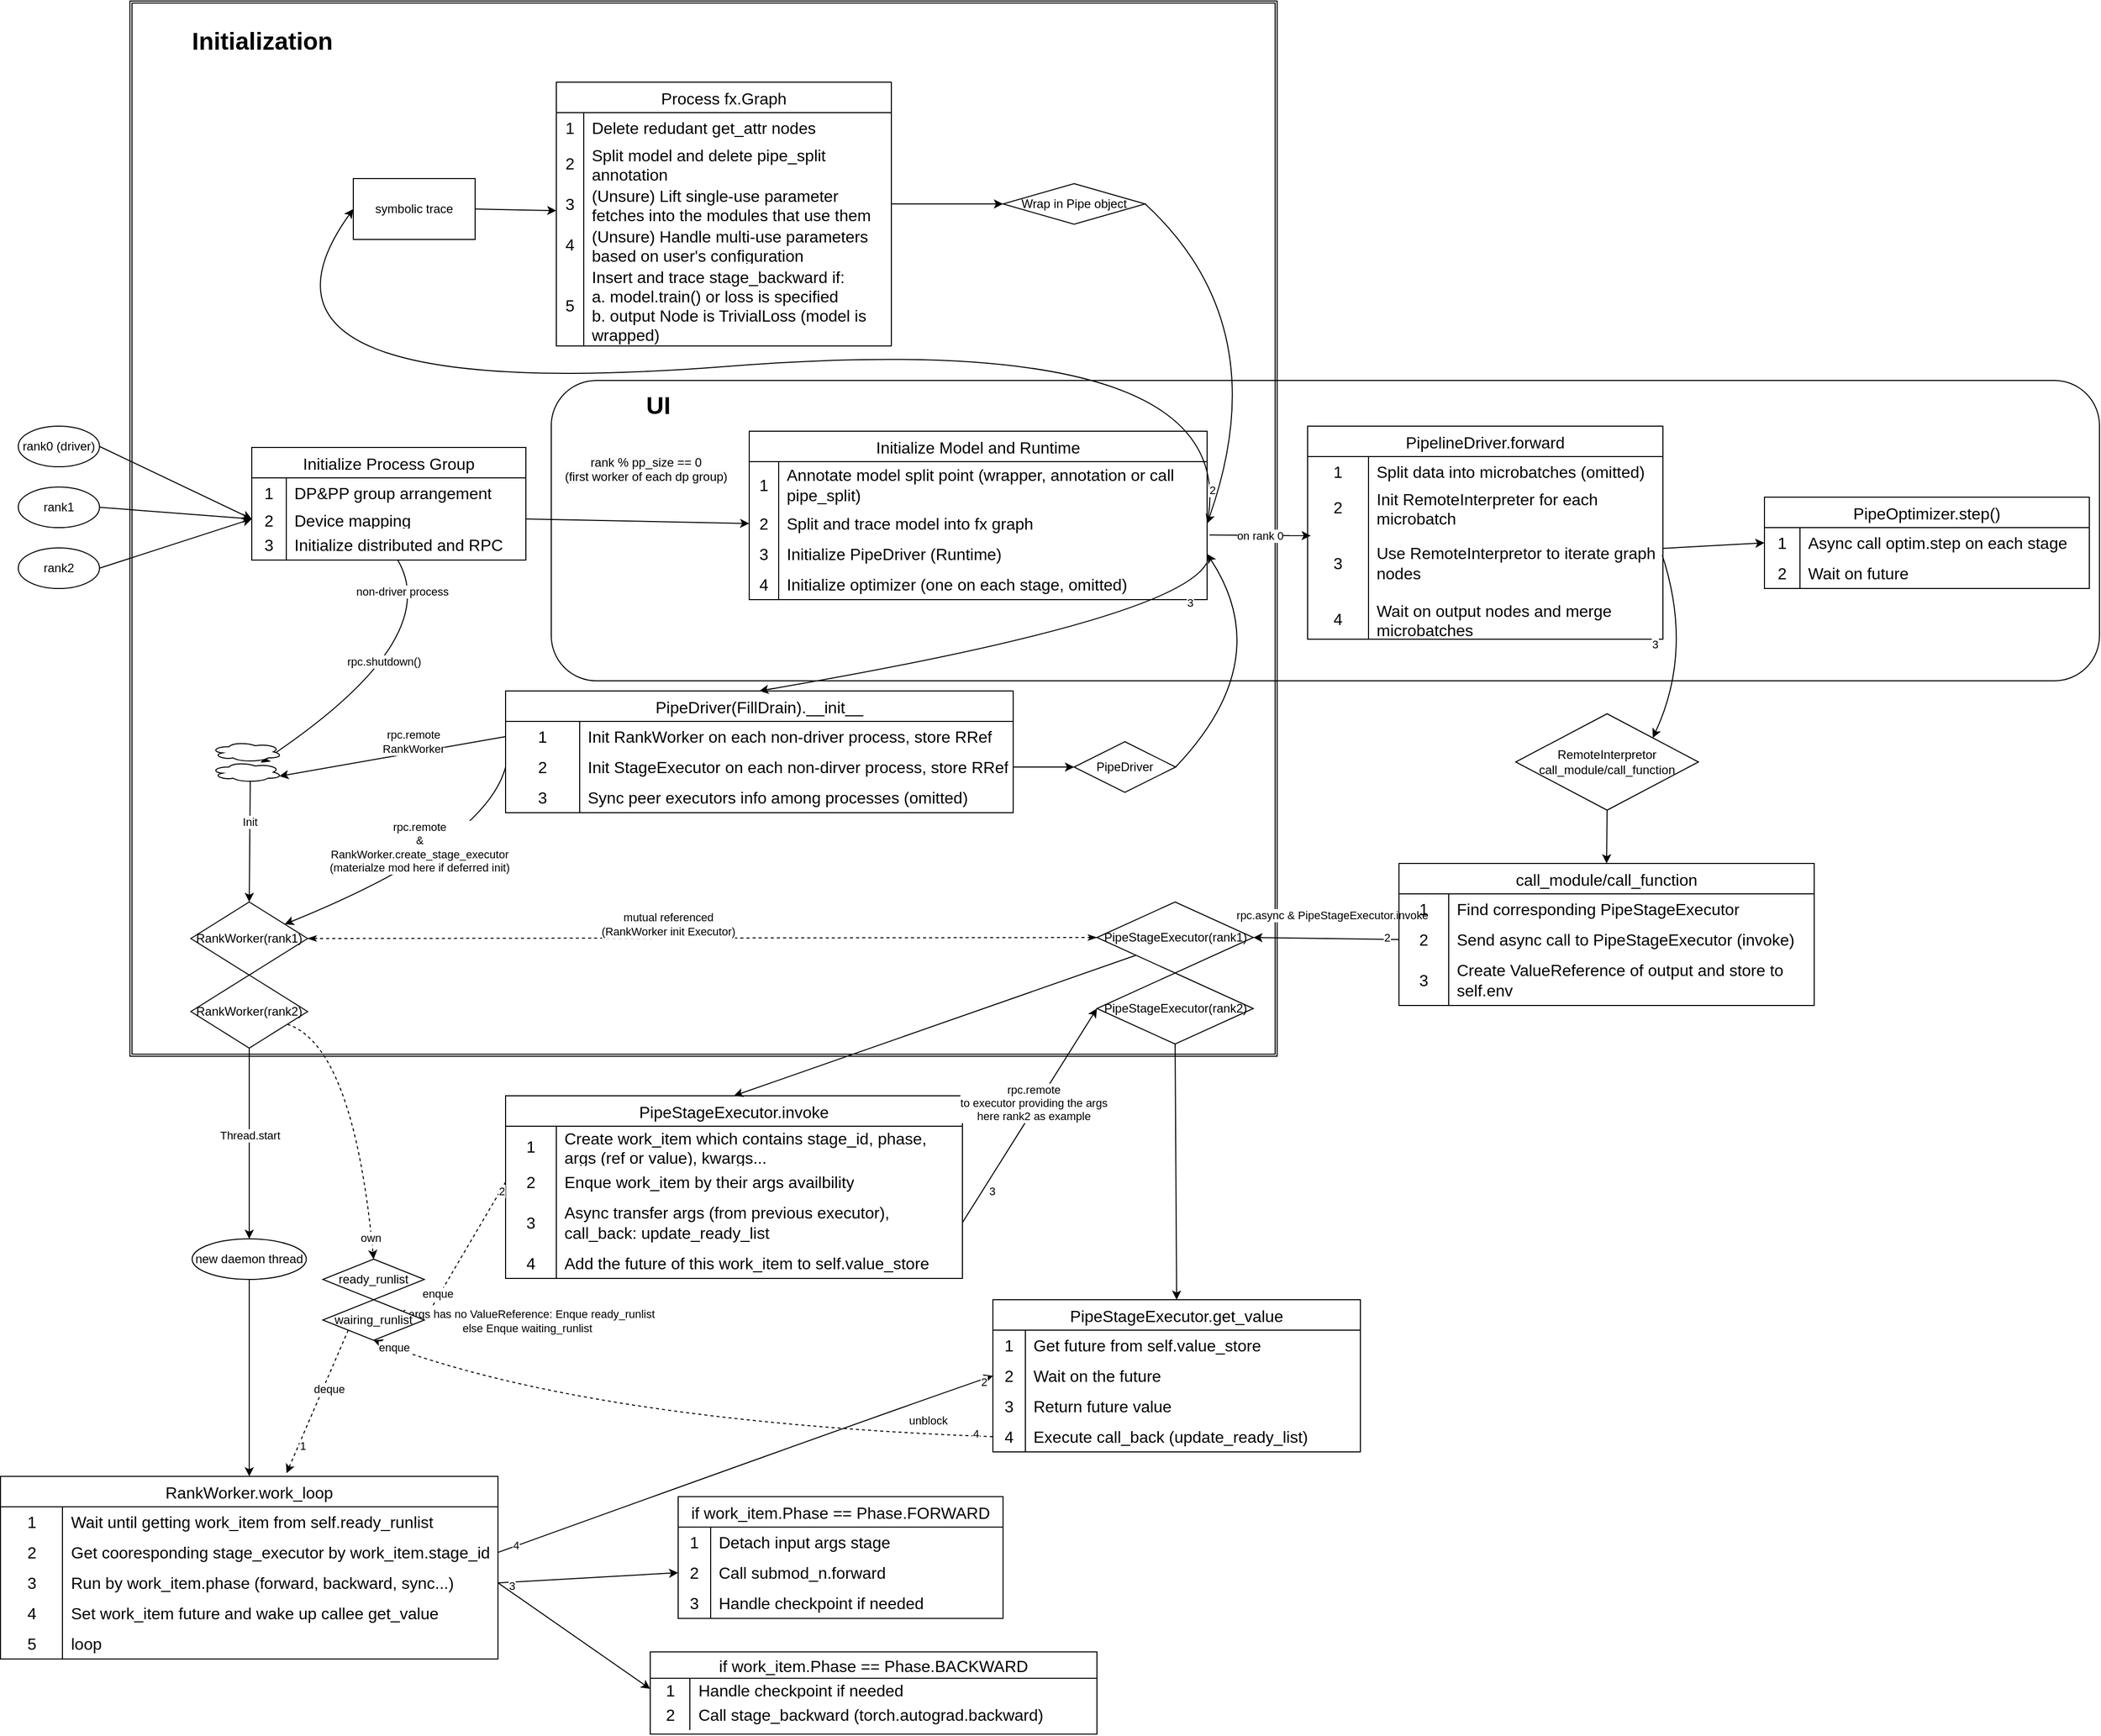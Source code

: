 <mxfile version="22.1.1" type="device">
  <diagram id="C5RBs43oDa-KdzZeNtuy" name="Page-1">
    <mxGraphModel dx="4412" dy="2275" grid="1" gridSize="10" guides="1" tooltips="1" connect="1" arrows="1" fold="1" page="1" pageScale="1" pageWidth="827" pageHeight="1169" math="0" shadow="0">
      <root>
        <mxCell id="WIyWlLk6GJQsqaUBKTNV-0" />
        <mxCell id="WIyWlLk6GJQsqaUBKTNV-1" parent="WIyWlLk6GJQsqaUBKTNV-0" />
        <mxCell id="2e83aGgOXev0guJFGKBR-37" value="" style="rounded=1;whiteSpace=wrap;html=1;fillColor=none;" parent="WIyWlLk6GJQsqaUBKTNV-1" vertex="1">
          <mxGeometry x="325" y="404" width="1525" height="296" as="geometry" />
        </mxCell>
        <mxCell id="2e83aGgOXev0guJFGKBR-5" value="" style="shape=ext;double=1;whiteSpace=wrap;html=1;fillColor=none;" parent="WIyWlLk6GJQsqaUBKTNV-1" vertex="1">
          <mxGeometry x="-90" y="30" width="1130" height="1040" as="geometry" />
        </mxCell>
        <mxCell id="cH-fJUtHAnN2zhJCHKGi-9" value="rank1" style="ellipse;whiteSpace=wrap;html=1;" parent="WIyWlLk6GJQsqaUBKTNV-1" vertex="1">
          <mxGeometry x="-200" y="509" width="80" height="40" as="geometry" />
        </mxCell>
        <mxCell id="cH-fJUtHAnN2zhJCHKGi-10" value="rank0 (driver)" style="ellipse;whiteSpace=wrap;html=1;" parent="WIyWlLk6GJQsqaUBKTNV-1" vertex="1">
          <mxGeometry x="-200" y="449" width="80" height="40" as="geometry" />
        </mxCell>
        <mxCell id="cH-fJUtHAnN2zhJCHKGi-11" value="rank2" style="ellipse;whiteSpace=wrap;html=1;" parent="WIyWlLk6GJQsqaUBKTNV-1" vertex="1">
          <mxGeometry x="-200" y="569" width="80" height="40" as="geometry" />
        </mxCell>
        <mxCell id="cH-fJUtHAnN2zhJCHKGi-16" value="" style="endArrow=classic;html=1;rounded=0;exitX=1;exitY=0.5;exitDx=0;exitDy=0;entryX=0;entryY=0.5;entryDx=0;entryDy=0;endFill=1;" parent="WIyWlLk6GJQsqaUBKTNV-1" source="cH-fJUtHAnN2zhJCHKGi-10" target="cH-fJUtHAnN2zhJCHKGi-23" edge="1">
          <mxGeometry width="50" height="50" relative="1" as="geometry">
            <mxPoint x="80" y="454" as="sourcePoint" />
            <mxPoint x="160" y="514" as="targetPoint" />
          </mxGeometry>
        </mxCell>
        <mxCell id="cH-fJUtHAnN2zhJCHKGi-17" value="" style="endArrow=classic;html=1;rounded=0;exitX=1;exitY=0.5;exitDx=0;exitDy=0;entryX=0;entryY=0.5;entryDx=0;entryDy=0;endFill=1;" parent="WIyWlLk6GJQsqaUBKTNV-1" source="cH-fJUtHAnN2zhJCHKGi-9" target="cH-fJUtHAnN2zhJCHKGi-23" edge="1">
          <mxGeometry width="50" height="50" relative="1" as="geometry">
            <mxPoint x="80" y="514" as="sourcePoint" />
            <mxPoint x="160" y="514" as="targetPoint" />
          </mxGeometry>
        </mxCell>
        <mxCell id="cH-fJUtHAnN2zhJCHKGi-18" value="" style="endArrow=classic;html=1;rounded=0;exitX=1;exitY=0.5;exitDx=0;exitDy=0;entryX=0;entryY=0.5;entryDx=0;entryDy=0;endFill=1;" parent="WIyWlLk6GJQsqaUBKTNV-1" source="cH-fJUtHAnN2zhJCHKGi-11" target="cH-fJUtHAnN2zhJCHKGi-23" edge="1">
          <mxGeometry width="50" height="50" relative="1" as="geometry">
            <mxPoint x="80" y="574" as="sourcePoint" />
            <mxPoint x="160" y="514" as="targetPoint" />
          </mxGeometry>
        </mxCell>
        <mxCell id="cH-fJUtHAnN2zhJCHKGi-19" value="Initialize Process Group" style="shape=table;startSize=30;container=1;collapsible=0;childLayout=tableLayout;fixedRows=1;rowLines=0;fontStyle=0;strokeColor=default;fontSize=16;" parent="WIyWlLk6GJQsqaUBKTNV-1" vertex="1">
          <mxGeometry x="30" y="470" width="270" height="111" as="geometry" />
        </mxCell>
        <mxCell id="cH-fJUtHAnN2zhJCHKGi-20" value="" style="shape=tableRow;horizontal=0;startSize=0;swimlaneHead=0;swimlaneBody=0;top=0;left=0;bottom=0;right=0;collapsible=0;dropTarget=0;fillColor=none;points=[[0,0.5],[1,0.5]];portConstraint=eastwest;strokeColor=inherit;fontSize=16;" parent="cH-fJUtHAnN2zhJCHKGi-19" vertex="1">
          <mxGeometry y="30" width="270" height="30" as="geometry" />
        </mxCell>
        <mxCell id="cH-fJUtHAnN2zhJCHKGi-21" value="1" style="shape=partialRectangle;html=1;whiteSpace=wrap;connectable=0;fillColor=none;top=0;left=0;bottom=0;right=0;overflow=hidden;pointerEvents=1;strokeColor=inherit;fontSize=16;" parent="cH-fJUtHAnN2zhJCHKGi-20" vertex="1">
          <mxGeometry width="34" height="30" as="geometry">
            <mxRectangle width="34" height="30" as="alternateBounds" />
          </mxGeometry>
        </mxCell>
        <mxCell id="cH-fJUtHAnN2zhJCHKGi-22" value="DP&amp;amp;PP group arrangement" style="shape=partialRectangle;html=1;whiteSpace=wrap;connectable=0;fillColor=none;top=0;left=0;bottom=0;right=0;align=left;spacingLeft=6;overflow=hidden;strokeColor=inherit;fontSize=16;" parent="cH-fJUtHAnN2zhJCHKGi-20" vertex="1">
          <mxGeometry x="34" width="236" height="30" as="geometry">
            <mxRectangle width="236" height="30" as="alternateBounds" />
          </mxGeometry>
        </mxCell>
        <mxCell id="cH-fJUtHAnN2zhJCHKGi-23" value="" style="shape=tableRow;horizontal=0;startSize=0;swimlaneHead=0;swimlaneBody=0;top=0;left=0;bottom=0;right=0;collapsible=0;dropTarget=0;fillColor=none;points=[[0,0.5],[1,0.5]];portConstraint=eastwest;strokeColor=inherit;fontSize=16;" parent="cH-fJUtHAnN2zhJCHKGi-19" vertex="1">
          <mxGeometry y="60" width="270" height="21" as="geometry" />
        </mxCell>
        <mxCell id="cH-fJUtHAnN2zhJCHKGi-24" value="2" style="shape=partialRectangle;html=1;whiteSpace=wrap;connectable=0;fillColor=none;top=0;left=0;bottom=0;right=0;overflow=hidden;strokeColor=inherit;fontSize=16;" parent="cH-fJUtHAnN2zhJCHKGi-23" vertex="1">
          <mxGeometry width="34" height="21" as="geometry">
            <mxRectangle width="34" height="21" as="alternateBounds" />
          </mxGeometry>
        </mxCell>
        <mxCell id="cH-fJUtHAnN2zhJCHKGi-25" value="Device mapping" style="shape=partialRectangle;html=1;whiteSpace=wrap;connectable=0;fillColor=none;top=0;left=0;bottom=0;right=0;align=left;spacingLeft=6;overflow=hidden;strokeColor=inherit;fontSize=16;" parent="cH-fJUtHAnN2zhJCHKGi-23" vertex="1">
          <mxGeometry x="34" width="236" height="21" as="geometry">
            <mxRectangle width="236" height="21" as="alternateBounds" />
          </mxGeometry>
        </mxCell>
        <mxCell id="cH-fJUtHAnN2zhJCHKGi-26" value="" style="shape=tableRow;horizontal=0;startSize=0;swimlaneHead=0;swimlaneBody=0;top=0;left=0;bottom=0;right=0;collapsible=0;dropTarget=0;fillColor=none;points=[[0,0.5],[1,0.5]];portConstraint=eastwest;strokeColor=inherit;fontSize=16;" parent="cH-fJUtHAnN2zhJCHKGi-19" vertex="1">
          <mxGeometry y="81" width="270" height="30" as="geometry" />
        </mxCell>
        <mxCell id="cH-fJUtHAnN2zhJCHKGi-27" value="3" style="shape=partialRectangle;html=1;whiteSpace=wrap;connectable=0;fillColor=none;top=0;left=0;bottom=0;right=0;overflow=hidden;strokeColor=inherit;fontSize=16;" parent="cH-fJUtHAnN2zhJCHKGi-26" vertex="1">
          <mxGeometry width="34" height="30" as="geometry">
            <mxRectangle width="34" height="30" as="alternateBounds" />
          </mxGeometry>
        </mxCell>
        <mxCell id="cH-fJUtHAnN2zhJCHKGi-28" value="Initialize distributed and RPC" style="shape=partialRectangle;html=1;whiteSpace=wrap;connectable=0;fillColor=none;top=0;left=0;bottom=0;right=0;align=left;spacingLeft=6;overflow=hidden;strokeColor=inherit;fontSize=16;" parent="cH-fJUtHAnN2zhJCHKGi-26" vertex="1">
          <mxGeometry x="34" width="236" height="30" as="geometry">
            <mxRectangle width="236" height="30" as="alternateBounds" />
          </mxGeometry>
        </mxCell>
        <mxCell id="cH-fJUtHAnN2zhJCHKGi-29" value="&#xa;&lt;span style=&quot;color: rgb(0, 0, 0); font-family: Helvetica; font-size: 12px; font-style: normal; font-variant-ligatures: normal; font-variant-caps: normal; font-weight: 400; letter-spacing: normal; orphans: 2; text-align: center; text-indent: 0px; text-transform: none; widows: 2; word-spacing: 0px; -webkit-text-stroke-width: 0px; background-color: rgb(251, 251, 251); text-decoration-thickness: initial; text-decoration-style: initial; text-decoration-color: initial; float: none; display: inline !important;&quot;&gt;rank % pp_size == 0&lt;/span&gt;&lt;br style=&quot;border-color: var(--border-color); color: rgb(0, 0, 0); font-family: Helvetica; font-size: 12px; font-style: normal; font-variant-ligatures: normal; font-variant-caps: normal; font-weight: 400; letter-spacing: normal; orphans: 2; text-align: center; text-indent: 0px; text-transform: none; widows: 2; word-spacing: 0px; -webkit-text-stroke-width: 0px; background-color: rgb(251, 251, 251); text-decoration-thickness: initial; text-decoration-style: initial; text-decoration-color: initial;&quot;&gt;&lt;span style=&quot;color: rgb(0, 0, 0); font-family: Helvetica; font-size: 12px; font-style: normal; font-variant-ligatures: normal; font-variant-caps: normal; font-weight: 400; letter-spacing: normal; orphans: 2; text-align: center; text-indent: 0px; text-transform: none; widows: 2; word-spacing: 0px; -webkit-text-stroke-width: 0px; background-color: rgb(251, 251, 251); text-decoration-thickness: initial; text-decoration-style: initial; text-decoration-color: initial; float: none; display: inline !important;&quot;&gt;(first worker of each dp group)&lt;/span&gt;&#xa;&#xa;" style="endArrow=none;html=1;rounded=0;entryX=1;entryY=0.5;entryDx=0;entryDy=0;exitX=0;exitY=0.5;exitDx=0;exitDy=0;endFill=0;startArrow=classic;startFill=1;" parent="WIyWlLk6GJQsqaUBKTNV-1" source="cH-fJUtHAnN2zhJCHKGi-38" target="cH-fJUtHAnN2zhJCHKGi-23" edge="1">
          <mxGeometry x="-0.063" y="-45" width="50" height="50" relative="1" as="geometry">
            <mxPoint x="530" y="529" as="sourcePoint" />
            <mxPoint x="400" y="524" as="targetPoint" />
            <mxPoint as="offset" />
          </mxGeometry>
        </mxCell>
        <mxCell id="cH-fJUtHAnN2zhJCHKGi-30" value="" style="curved=1;endArrow=classic;html=1;rounded=0;" parent="WIyWlLk6GJQsqaUBKTNV-1" source="cH-fJUtHAnN2zhJCHKGi-26" target="qg0mVcUasp-BQiilp6SJ-3" edge="1">
          <mxGeometry width="50" height="50" relative="1" as="geometry">
            <mxPoint x="400" y="504" as="sourcePoint" />
            <mxPoint x="220" y="640" as="targetPoint" />
            <Array as="points">
              <mxPoint x="220" y="660" />
            </Array>
          </mxGeometry>
        </mxCell>
        <mxCell id="YRjWqF9IflC1qvTOGqUA-0" value="rpc.shutdown()" style="edgeLabel;html=1;align=center;verticalAlign=middle;resizable=0;points=[];" parent="cH-fJUtHAnN2zhJCHKGi-30" vertex="1" connectable="0">
          <mxGeometry x="-0.189" y="-9" relative="1" as="geometry">
            <mxPoint x="-27" y="9" as="offset" />
          </mxGeometry>
        </mxCell>
        <mxCell id="2e83aGgOXev0guJFGKBR-0" value="non-driver process" style="edgeLabel;html=1;align=center;verticalAlign=middle;resizable=0;points=[];" parent="cH-fJUtHAnN2zhJCHKGi-30" vertex="1" connectable="0">
          <mxGeometry x="-0.812" y="-12" relative="1" as="geometry">
            <mxPoint as="offset" />
          </mxGeometry>
        </mxCell>
        <mxCell id="cH-fJUtHAnN2zhJCHKGi-34" value="Initialize Model and Runtime" style="shape=table;startSize=30;container=1;collapsible=0;childLayout=tableLayout;fixedRows=1;rowLines=0;fontStyle=0;strokeColor=default;fontSize=16;" parent="WIyWlLk6GJQsqaUBKTNV-1" vertex="1">
          <mxGeometry x="520" y="454" width="451" height="166" as="geometry" />
        </mxCell>
        <mxCell id="cH-fJUtHAnN2zhJCHKGi-35" value="" style="shape=tableRow;horizontal=0;startSize=0;swimlaneHead=0;swimlaneBody=0;top=0;left=0;bottom=0;right=0;collapsible=0;dropTarget=0;fillColor=none;points=[[0,0.5],[1,0.5]];portConstraint=eastwest;strokeColor=inherit;fontSize=16;" parent="cH-fJUtHAnN2zhJCHKGi-34" vertex="1">
          <mxGeometry y="30" width="451" height="46" as="geometry" />
        </mxCell>
        <mxCell id="cH-fJUtHAnN2zhJCHKGi-36" value="1" style="shape=partialRectangle;html=1;whiteSpace=wrap;connectable=0;fillColor=none;top=0;left=0;bottom=0;right=0;overflow=hidden;pointerEvents=1;strokeColor=inherit;fontSize=16;" parent="cH-fJUtHAnN2zhJCHKGi-35" vertex="1">
          <mxGeometry width="29" height="46" as="geometry">
            <mxRectangle width="29" height="46" as="alternateBounds" />
          </mxGeometry>
        </mxCell>
        <mxCell id="cH-fJUtHAnN2zhJCHKGi-37" value="Annotate model split point (wrapper, annotation or call pipe_split)" style="shape=partialRectangle;html=1;whiteSpace=wrap;connectable=0;fillColor=none;top=0;left=0;bottom=0;right=0;align=left;spacingLeft=6;overflow=hidden;strokeColor=inherit;fontSize=16;" parent="cH-fJUtHAnN2zhJCHKGi-35" vertex="1">
          <mxGeometry x="29" width="422" height="46" as="geometry">
            <mxRectangle width="422" height="46" as="alternateBounds" />
          </mxGeometry>
        </mxCell>
        <mxCell id="cH-fJUtHAnN2zhJCHKGi-38" value="" style="shape=tableRow;horizontal=0;startSize=0;swimlaneHead=0;swimlaneBody=0;top=0;left=0;bottom=0;right=0;collapsible=0;dropTarget=0;fillColor=none;points=[[0,0.5],[1,0.5]];portConstraint=eastwest;strokeColor=inherit;fontSize=16;" parent="cH-fJUtHAnN2zhJCHKGi-34" vertex="1">
          <mxGeometry y="76" width="451" height="30" as="geometry" />
        </mxCell>
        <mxCell id="cH-fJUtHAnN2zhJCHKGi-39" value="2" style="shape=partialRectangle;html=1;whiteSpace=wrap;connectable=0;fillColor=none;top=0;left=0;bottom=0;right=0;overflow=hidden;strokeColor=inherit;fontSize=16;" parent="cH-fJUtHAnN2zhJCHKGi-38" vertex="1">
          <mxGeometry width="29" height="30" as="geometry">
            <mxRectangle width="29" height="30" as="alternateBounds" />
          </mxGeometry>
        </mxCell>
        <mxCell id="cH-fJUtHAnN2zhJCHKGi-40" value="Split and trace model into fx graph" style="shape=partialRectangle;html=1;whiteSpace=wrap;connectable=0;fillColor=none;top=0;left=0;bottom=0;right=0;align=left;spacingLeft=6;overflow=hidden;strokeColor=inherit;fontSize=16;" parent="cH-fJUtHAnN2zhJCHKGi-38" vertex="1">
          <mxGeometry x="29" width="422" height="30" as="geometry">
            <mxRectangle width="422" height="30" as="alternateBounds" />
          </mxGeometry>
        </mxCell>
        <mxCell id="cH-fJUtHAnN2zhJCHKGi-41" value="" style="shape=tableRow;horizontal=0;startSize=0;swimlaneHead=0;swimlaneBody=0;top=0;left=0;bottom=0;right=0;collapsible=0;dropTarget=0;fillColor=none;points=[[0,0.5],[1,0.5]];portConstraint=eastwest;strokeColor=inherit;fontSize=16;" parent="cH-fJUtHAnN2zhJCHKGi-34" vertex="1">
          <mxGeometry y="106" width="451" height="30" as="geometry" />
        </mxCell>
        <mxCell id="cH-fJUtHAnN2zhJCHKGi-42" value="3" style="shape=partialRectangle;html=1;whiteSpace=wrap;connectable=0;fillColor=none;top=0;left=0;bottom=0;right=0;overflow=hidden;strokeColor=inherit;fontSize=16;" parent="cH-fJUtHAnN2zhJCHKGi-41" vertex="1">
          <mxGeometry width="29" height="30" as="geometry">
            <mxRectangle width="29" height="30" as="alternateBounds" />
          </mxGeometry>
        </mxCell>
        <mxCell id="cH-fJUtHAnN2zhJCHKGi-43" value="Initialize PipeDriver (Runtime)" style="shape=partialRectangle;html=1;whiteSpace=wrap;connectable=0;fillColor=none;top=0;left=0;bottom=0;right=0;align=left;spacingLeft=6;overflow=hidden;strokeColor=inherit;fontSize=16;" parent="cH-fJUtHAnN2zhJCHKGi-41" vertex="1">
          <mxGeometry x="29" width="422" height="30" as="geometry">
            <mxRectangle width="422" height="30" as="alternateBounds" />
          </mxGeometry>
        </mxCell>
        <mxCell id="KdaiOf__EYJZEj6jnk8N-66" style="shape=tableRow;horizontal=0;startSize=0;swimlaneHead=0;swimlaneBody=0;top=0;left=0;bottom=0;right=0;collapsible=0;dropTarget=0;fillColor=none;points=[[0,0.5],[1,0.5]];portConstraint=eastwest;strokeColor=inherit;fontSize=16;" parent="cH-fJUtHAnN2zhJCHKGi-34" vertex="1">
          <mxGeometry y="136" width="451" height="30" as="geometry" />
        </mxCell>
        <mxCell id="KdaiOf__EYJZEj6jnk8N-67" value="4" style="shape=partialRectangle;html=1;whiteSpace=wrap;connectable=0;fillColor=none;top=0;left=0;bottom=0;right=0;overflow=hidden;strokeColor=inherit;fontSize=16;" parent="KdaiOf__EYJZEj6jnk8N-66" vertex="1">
          <mxGeometry width="29" height="30" as="geometry">
            <mxRectangle width="29" height="30" as="alternateBounds" />
          </mxGeometry>
        </mxCell>
        <mxCell id="KdaiOf__EYJZEj6jnk8N-68" value="Initialize optimizer (one on each stage, omitted)" style="shape=partialRectangle;html=1;whiteSpace=wrap;connectable=0;fillColor=none;top=0;left=0;bottom=0;right=0;align=left;spacingLeft=6;overflow=hidden;strokeColor=inherit;fontSize=16;" parent="KdaiOf__EYJZEj6jnk8N-66" vertex="1">
          <mxGeometry x="29" width="422" height="30" as="geometry">
            <mxRectangle width="422" height="30" as="alternateBounds" />
          </mxGeometry>
        </mxCell>
        <mxCell id="cH-fJUtHAnN2zhJCHKGi-57" value="symbolic trace" style="rounded=0;whiteSpace=wrap;html=1;" parent="WIyWlLk6GJQsqaUBKTNV-1" vertex="1">
          <mxGeometry x="130" y="205" width="120" height="60" as="geometry" />
        </mxCell>
        <mxCell id="cH-fJUtHAnN2zhJCHKGi-58" value="" style="endArrow=classic;html=1;rounded=0;exitX=1;exitY=0.5;exitDx=0;exitDy=0;endFill=1;" parent="WIyWlLk6GJQsqaUBKTNV-1" source="cH-fJUtHAnN2zhJCHKGi-57" target="cH-fJUtHAnN2zhJCHKGi-59" edge="1">
          <mxGeometry width="50" height="50" relative="1" as="geometry">
            <mxPoint x="420" y="220" as="sourcePoint" />
            <mxPoint x="310" y="190" as="targetPoint" />
          </mxGeometry>
        </mxCell>
        <mxCell id="cH-fJUtHAnN2zhJCHKGi-59" value="Process fx.Graph" style="shape=table;startSize=30;container=1;collapsible=0;childLayout=tableLayout;fixedRows=1;rowLines=0;fontStyle=0;strokeColor=default;fontSize=16;" parent="WIyWlLk6GJQsqaUBKTNV-1" vertex="1">
          <mxGeometry x="330" y="110" width="330" height="260" as="geometry" />
        </mxCell>
        <mxCell id="cH-fJUtHAnN2zhJCHKGi-60" value="" style="shape=tableRow;horizontal=0;startSize=0;swimlaneHead=0;swimlaneBody=0;top=0;left=0;bottom=0;right=0;collapsible=0;dropTarget=0;fillColor=none;points=[[0,0.5],[1,0.5]];portConstraint=eastwest;strokeColor=inherit;fontSize=16;" parent="cH-fJUtHAnN2zhJCHKGi-59" vertex="1">
          <mxGeometry y="30" width="330" height="30" as="geometry" />
        </mxCell>
        <mxCell id="cH-fJUtHAnN2zhJCHKGi-61" value="1" style="shape=partialRectangle;html=1;whiteSpace=wrap;connectable=0;fillColor=none;top=0;left=0;bottom=0;right=0;overflow=hidden;pointerEvents=1;strokeColor=inherit;fontSize=16;" parent="cH-fJUtHAnN2zhJCHKGi-60" vertex="1">
          <mxGeometry width="27" height="30" as="geometry">
            <mxRectangle width="27" height="30" as="alternateBounds" />
          </mxGeometry>
        </mxCell>
        <mxCell id="cH-fJUtHAnN2zhJCHKGi-62" value="Delete redudant get_attr nodes" style="shape=partialRectangle;html=1;whiteSpace=wrap;connectable=0;fillColor=none;top=0;left=0;bottom=0;right=0;align=left;spacingLeft=6;overflow=hidden;strokeColor=inherit;fontSize=16;" parent="cH-fJUtHAnN2zhJCHKGi-60" vertex="1">
          <mxGeometry x="27" width="303" height="30" as="geometry">
            <mxRectangle width="303" height="30" as="alternateBounds" />
          </mxGeometry>
        </mxCell>
        <mxCell id="cH-fJUtHAnN2zhJCHKGi-63" value="" style="shape=tableRow;horizontal=0;startSize=0;swimlaneHead=0;swimlaneBody=0;top=0;left=0;bottom=0;right=0;collapsible=0;dropTarget=0;fillColor=none;points=[[0,0.5],[1,0.5]];portConstraint=eastwest;strokeColor=inherit;fontSize=16;" parent="cH-fJUtHAnN2zhJCHKGi-59" vertex="1">
          <mxGeometry y="60" width="330" height="40" as="geometry" />
        </mxCell>
        <mxCell id="cH-fJUtHAnN2zhJCHKGi-64" value="2" style="shape=partialRectangle;html=1;whiteSpace=wrap;connectable=0;fillColor=none;top=0;left=0;bottom=0;right=0;overflow=hidden;strokeColor=inherit;fontSize=16;" parent="cH-fJUtHAnN2zhJCHKGi-63" vertex="1">
          <mxGeometry width="27" height="40" as="geometry">
            <mxRectangle width="27" height="40" as="alternateBounds" />
          </mxGeometry>
        </mxCell>
        <mxCell id="cH-fJUtHAnN2zhJCHKGi-65" value="Split model and delete pipe_split annotation" style="shape=partialRectangle;html=1;whiteSpace=wrap;connectable=0;fillColor=none;top=0;left=0;bottom=0;right=0;align=left;spacingLeft=6;overflow=hidden;strokeColor=inherit;fontSize=16;" parent="cH-fJUtHAnN2zhJCHKGi-63" vertex="1">
          <mxGeometry x="27" width="303" height="40" as="geometry">
            <mxRectangle width="303" height="40" as="alternateBounds" />
          </mxGeometry>
        </mxCell>
        <mxCell id="cH-fJUtHAnN2zhJCHKGi-66" value="" style="shape=tableRow;horizontal=0;startSize=0;swimlaneHead=0;swimlaneBody=0;top=0;left=0;bottom=0;right=0;collapsible=0;dropTarget=0;fillColor=none;points=[[0,0.5],[1,0.5]];portConstraint=eastwest;strokeColor=inherit;fontSize=16;" parent="cH-fJUtHAnN2zhJCHKGi-59" vertex="1">
          <mxGeometry y="100" width="330" height="40" as="geometry" />
        </mxCell>
        <mxCell id="cH-fJUtHAnN2zhJCHKGi-67" value="3" style="shape=partialRectangle;html=1;whiteSpace=wrap;connectable=0;fillColor=none;top=0;left=0;bottom=0;right=0;overflow=hidden;strokeColor=inherit;fontSize=16;" parent="cH-fJUtHAnN2zhJCHKGi-66" vertex="1">
          <mxGeometry width="27" height="40" as="geometry">
            <mxRectangle width="27" height="40" as="alternateBounds" />
          </mxGeometry>
        </mxCell>
        <mxCell id="cH-fJUtHAnN2zhJCHKGi-68" value="(Unsure) Lift single-use parameter fetches into the modules that use them" style="shape=partialRectangle;html=1;whiteSpace=wrap;connectable=0;fillColor=none;top=0;left=0;bottom=0;right=0;align=left;spacingLeft=6;overflow=hidden;strokeColor=inherit;fontSize=16;" parent="cH-fJUtHAnN2zhJCHKGi-66" vertex="1">
          <mxGeometry x="27" width="303" height="40" as="geometry">
            <mxRectangle width="303" height="40" as="alternateBounds" />
          </mxGeometry>
        </mxCell>
        <mxCell id="cH-fJUtHAnN2zhJCHKGi-78" style="shape=tableRow;horizontal=0;startSize=0;swimlaneHead=0;swimlaneBody=0;top=0;left=0;bottom=0;right=0;collapsible=0;dropTarget=0;fillColor=none;points=[[0,0.5],[1,0.5]];portConstraint=eastwest;strokeColor=inherit;fontSize=16;" parent="cH-fJUtHAnN2zhJCHKGi-59" vertex="1">
          <mxGeometry y="140" width="330" height="40" as="geometry" />
        </mxCell>
        <mxCell id="cH-fJUtHAnN2zhJCHKGi-79" value="4" style="shape=partialRectangle;html=1;whiteSpace=wrap;connectable=0;fillColor=none;top=0;left=0;bottom=0;right=0;overflow=hidden;strokeColor=inherit;fontSize=16;" parent="cH-fJUtHAnN2zhJCHKGi-78" vertex="1">
          <mxGeometry width="27" height="40" as="geometry">
            <mxRectangle width="27" height="40" as="alternateBounds" />
          </mxGeometry>
        </mxCell>
        <mxCell id="cH-fJUtHAnN2zhJCHKGi-80" value="(Unsure) Handle multi-use parameters based on user&#39;s configuration" style="shape=partialRectangle;html=1;whiteSpace=wrap;connectable=0;fillColor=none;top=0;left=0;bottom=0;right=0;align=left;spacingLeft=6;overflow=hidden;strokeColor=inherit;fontSize=16;" parent="cH-fJUtHAnN2zhJCHKGi-78" vertex="1">
          <mxGeometry x="27" width="303" height="40" as="geometry">
            <mxRectangle width="303" height="40" as="alternateBounds" />
          </mxGeometry>
        </mxCell>
        <mxCell id="cH-fJUtHAnN2zhJCHKGi-81" style="shape=tableRow;horizontal=0;startSize=0;swimlaneHead=0;swimlaneBody=0;top=0;left=0;bottom=0;right=0;collapsible=0;dropTarget=0;fillColor=none;points=[[0,0.5],[1,0.5]];portConstraint=eastwest;strokeColor=inherit;fontSize=16;" parent="cH-fJUtHAnN2zhJCHKGi-59" vertex="1">
          <mxGeometry y="180" width="330" height="80" as="geometry" />
        </mxCell>
        <mxCell id="cH-fJUtHAnN2zhJCHKGi-82" value="5" style="shape=partialRectangle;html=1;whiteSpace=wrap;connectable=0;fillColor=none;top=0;left=0;bottom=0;right=0;overflow=hidden;strokeColor=inherit;fontSize=16;" parent="cH-fJUtHAnN2zhJCHKGi-81" vertex="1">
          <mxGeometry width="27" height="80" as="geometry">
            <mxRectangle width="27" height="80" as="alternateBounds" />
          </mxGeometry>
        </mxCell>
        <mxCell id="cH-fJUtHAnN2zhJCHKGi-83" value="Insert and trace stage_backward if:&lt;br&gt;a. model.train() or loss is specified&lt;br&gt;b. output Node is TrivialLoss (model is wrapped)" style="shape=partialRectangle;html=1;whiteSpace=wrap;connectable=0;fillColor=none;top=0;left=0;bottom=0;right=0;align=left;spacingLeft=6;overflow=hidden;strokeColor=inherit;fontSize=16;" parent="cH-fJUtHAnN2zhJCHKGi-81" vertex="1">
          <mxGeometry x="27" width="303" height="80" as="geometry">
            <mxRectangle width="303" height="80" as="alternateBounds" />
          </mxGeometry>
        </mxCell>
        <mxCell id="KdaiOf__EYJZEj6jnk8N-2" value="" style="endArrow=classic;html=1;rounded=0;exitX=1;exitY=0.5;exitDx=0;exitDy=0;entryX=0;entryY=0.5;entryDx=0;entryDy=0;endFill=1;" parent="WIyWlLk6GJQsqaUBKTNV-1" source="cH-fJUtHAnN2zhJCHKGi-66" target="2e83aGgOXev0guJFGKBR-9" edge="1">
          <mxGeometry width="50" height="50" relative="1" as="geometry">
            <mxPoint x="800" y="50" as="sourcePoint" />
            <mxPoint x="770" y="230" as="targetPoint" />
          </mxGeometry>
        </mxCell>
        <mxCell id="KdaiOf__EYJZEj6jnk8N-3" value="" style="curved=1;endArrow=classic;html=1;rounded=0;exitX=1;exitY=0.5;exitDx=0;exitDy=0;entryX=0;entryY=0.5;entryDx=0;entryDy=0;" parent="WIyWlLk6GJQsqaUBKTNV-1" source="cH-fJUtHAnN2zhJCHKGi-38" target="cH-fJUtHAnN2zhJCHKGi-57" edge="1">
          <mxGeometry width="50" height="50" relative="1" as="geometry">
            <mxPoint x="920" y="635" as="sourcePoint" />
            <mxPoint x="970" y="585" as="targetPoint" />
            <Array as="points">
              <mxPoint x="1010" y="350" />
              <mxPoint x="-10" y="430" />
            </Array>
          </mxGeometry>
        </mxCell>
        <mxCell id="qg0mVcUasp-BQiilp6SJ-15" value="2" style="edgeLabel;html=1;align=center;verticalAlign=middle;resizable=0;points=[];" parent="KdaiOf__EYJZEj6jnk8N-3" vertex="1" connectable="0">
          <mxGeometry x="-0.954" y="2" relative="1" as="geometry">
            <mxPoint as="offset" />
          </mxGeometry>
        </mxCell>
        <mxCell id="KdaiOf__EYJZEj6jnk8N-51" value="" style="endArrow=classic;html=1;rounded=0;exitX=0.5;exitY=1;exitDx=0;exitDy=0;entryX=0.5;entryY=0;entryDx=0;entryDy=0;endFill=1;" parent="WIyWlLk6GJQsqaUBKTNV-1" source="qg0mVcUasp-BQiilp6SJ-57" target="qg0mVcUasp-BQiilp6SJ-13" edge="1">
          <mxGeometry width="50" height="50" relative="1" as="geometry">
            <mxPoint x="655" y="903" as="sourcePoint" />
            <mxPoint x="995" y="1013" as="targetPoint" />
          </mxGeometry>
        </mxCell>
        <mxCell id="lFsMOoatjk1KJqR7OC0U-5" value="Thread.start" style="edgeLabel;html=1;align=center;verticalAlign=middle;resizable=0;points=[];" parent="KdaiOf__EYJZEj6jnk8N-51" vertex="1" connectable="0">
          <mxGeometry x="-0.08" relative="1" as="geometry">
            <mxPoint y="-1" as="offset" />
          </mxGeometry>
        </mxCell>
        <mxCell id="KdaiOf__EYJZEj6jnk8N-64" value="&lt;span style=&quot;color: rgb(0, 0, 0); font-family: Helvetica; font-size: 11px; font-style: normal; font-variant-ligatures: normal; font-variant-caps: normal; font-weight: 400; letter-spacing: normal; orphans: 2; text-align: center; text-indent: 0px; text-transform: none; widows: 2; word-spacing: 0px; -webkit-text-stroke-width: 0px; background-color: rgb(255, 255, 255); text-decoration-thickness: initial; text-decoration-style: initial; text-decoration-color: initial; float: none; display: inline !important;&quot;&gt;rpc.remote&lt;/span&gt;&lt;br style=&quot;border-color: var(--border-color); color: rgb(0, 0, 0); font-family: Helvetica; font-size: 11px; font-style: normal; font-variant-ligatures: normal; font-variant-caps: normal; font-weight: 400; letter-spacing: normal; orphans: 2; text-align: center; text-indent: 0px; text-transform: none; widows: 2; word-spacing: 0px; -webkit-text-stroke-width: 0px; text-decoration-thickness: initial; text-decoration-style: initial; text-decoration-color: initial;&quot;&gt;&lt;span style=&quot;color: rgb(0, 0, 0); font-family: Helvetica; font-size: 11px; font-style: normal; font-variant-ligatures: normal; font-variant-caps: normal; font-weight: 400; letter-spacing: normal; orphans: 2; text-align: center; text-indent: 0px; text-transform: none; widows: 2; word-spacing: 0px; -webkit-text-stroke-width: 0px; background-color: rgb(255, 255, 255); text-decoration-thickness: initial; text-decoration-style: initial; text-decoration-color: initial; float: none; display: inline !important;&quot;&gt;&amp;amp;&lt;/span&gt;&lt;br style=&quot;border-color: var(--border-color); color: rgb(0, 0, 0); font-family: Helvetica; font-size: 11px; font-style: normal; font-variant-ligatures: normal; font-variant-caps: normal; font-weight: 400; letter-spacing: normal; orphans: 2; text-align: center; text-indent: 0px; text-transform: none; widows: 2; word-spacing: 0px; -webkit-text-stroke-width: 0px; text-decoration-thickness: initial; text-decoration-style: initial; text-decoration-color: initial;&quot;&gt;&lt;span style=&quot;color: rgb(0, 0, 0); font-family: Helvetica; font-size: 11px; font-style: normal; font-variant-ligatures: normal; font-variant-caps: normal; font-weight: 400; letter-spacing: normal; orphans: 2; text-align: center; text-indent: 0px; text-transform: none; widows: 2; word-spacing: 0px; -webkit-text-stroke-width: 0px; background-color: rgb(255, 255, 255); text-decoration-thickness: initial; text-decoration-style: initial; text-decoration-color: initial; float: none; display: inline !important;&quot;&gt;RankWorker.create_stage_executor&lt;br&gt;(materialze mod here if deferred init)&lt;br&gt;&lt;/span&gt;" style="curved=1;endArrow=classic;html=1;rounded=0;exitX=0;exitY=0.5;exitDx=0;exitDy=0;" parent="WIyWlLk6GJQsqaUBKTNV-1" source="KdaiOf__EYJZEj6jnk8N-23" target="KdaiOf__EYJZEj6jnk8N-41" edge="1">
          <mxGeometry x="-0.045" y="-21" width="50" height="50" relative="1" as="geometry">
            <mxPoint x="645" y="714" as="sourcePoint" />
            <mxPoint x="65" y="770" as="targetPoint" />
            <Array as="points">
              <mxPoint x="260" y="860" />
            </Array>
            <mxPoint as="offset" />
          </mxGeometry>
        </mxCell>
        <mxCell id="KdaiOf__EYJZEj6jnk8N-69" value="on rank 0" style="endArrow=classic;html=1;rounded=0;exitX=1.005;exitY=-0.125;exitDx=0;exitDy=0;exitPerimeter=0;entryX=0.009;entryY=0.114;entryDx=0;entryDy=0;entryPerimeter=0;endFill=1;" parent="WIyWlLk6GJQsqaUBKTNV-1" source="cH-fJUtHAnN2zhJCHKGi-41" target="KdaiOf__EYJZEj6jnk8N-77" edge="1">
          <mxGeometry width="50" height="50" relative="1" as="geometry">
            <mxPoint x="790" y="664" as="sourcePoint" />
            <mxPoint x="1070" y="540" as="targetPoint" />
          </mxGeometry>
        </mxCell>
        <mxCell id="KdaiOf__EYJZEj6jnk8N-70" value="PipelineDriver.forward" style="shape=table;startSize=30;container=1;collapsible=0;childLayout=tableLayout;fixedRows=1;rowLines=0;fontStyle=0;strokeColor=default;fontSize=16;" parent="WIyWlLk6GJQsqaUBKTNV-1" vertex="1">
          <mxGeometry x="1070" y="449" width="350" height="210" as="geometry" />
        </mxCell>
        <mxCell id="KdaiOf__EYJZEj6jnk8N-71" value="" style="shape=tableRow;horizontal=0;startSize=0;swimlaneHead=0;swimlaneBody=0;top=0;left=0;bottom=0;right=0;collapsible=0;dropTarget=0;fillColor=none;points=[[0,0.5],[1,0.5]];portConstraint=eastwest;strokeColor=inherit;fontSize=16;" parent="KdaiOf__EYJZEj6jnk8N-70" vertex="1">
          <mxGeometry y="30" width="350" height="30" as="geometry" />
        </mxCell>
        <mxCell id="KdaiOf__EYJZEj6jnk8N-72" value="1" style="shape=partialRectangle;html=1;whiteSpace=wrap;connectable=0;fillColor=none;top=0;left=0;bottom=0;right=0;overflow=hidden;pointerEvents=1;strokeColor=inherit;fontSize=16;" parent="KdaiOf__EYJZEj6jnk8N-71" vertex="1">
          <mxGeometry width="60" height="30" as="geometry">
            <mxRectangle width="60" height="30" as="alternateBounds" />
          </mxGeometry>
        </mxCell>
        <mxCell id="KdaiOf__EYJZEj6jnk8N-73" value="Split data into microbatches (omitted)" style="shape=partialRectangle;html=1;whiteSpace=wrap;connectable=0;fillColor=none;top=0;left=0;bottom=0;right=0;align=left;spacingLeft=6;overflow=hidden;strokeColor=inherit;fontSize=16;" parent="KdaiOf__EYJZEj6jnk8N-71" vertex="1">
          <mxGeometry x="60" width="290" height="30" as="geometry">
            <mxRectangle width="290" height="30" as="alternateBounds" />
          </mxGeometry>
        </mxCell>
        <mxCell id="KdaiOf__EYJZEj6jnk8N-74" value="" style="shape=tableRow;horizontal=0;startSize=0;swimlaneHead=0;swimlaneBody=0;top=0;left=0;bottom=0;right=0;collapsible=0;dropTarget=0;fillColor=none;points=[[0,0.5],[1,0.5]];portConstraint=eastwest;strokeColor=inherit;fontSize=16;" parent="KdaiOf__EYJZEj6jnk8N-70" vertex="1">
          <mxGeometry y="60" width="350" height="40" as="geometry" />
        </mxCell>
        <mxCell id="KdaiOf__EYJZEj6jnk8N-75" value="2" style="shape=partialRectangle;html=1;whiteSpace=wrap;connectable=0;fillColor=none;top=0;left=0;bottom=0;right=0;overflow=hidden;strokeColor=inherit;fontSize=16;" parent="KdaiOf__EYJZEj6jnk8N-74" vertex="1">
          <mxGeometry width="60" height="40" as="geometry">
            <mxRectangle width="60" height="40" as="alternateBounds" />
          </mxGeometry>
        </mxCell>
        <mxCell id="KdaiOf__EYJZEj6jnk8N-76" value="Init&amp;nbsp;RemoteInterpreter for each microbatch" style="shape=partialRectangle;html=1;whiteSpace=wrap;connectable=0;fillColor=none;top=0;left=0;bottom=0;right=0;align=left;spacingLeft=6;overflow=hidden;strokeColor=inherit;fontSize=16;" parent="KdaiOf__EYJZEj6jnk8N-74" vertex="1">
          <mxGeometry x="60" width="290" height="40" as="geometry">
            <mxRectangle width="290" height="40" as="alternateBounds" />
          </mxGeometry>
        </mxCell>
        <mxCell id="KdaiOf__EYJZEj6jnk8N-77" value="" style="shape=tableRow;horizontal=0;startSize=0;swimlaneHead=0;swimlaneBody=0;top=0;left=0;bottom=0;right=0;collapsible=0;dropTarget=0;fillColor=none;points=[[0,0.5],[1,0.5]];portConstraint=eastwest;strokeColor=inherit;fontSize=16;" parent="KdaiOf__EYJZEj6jnk8N-70" vertex="1">
          <mxGeometry y="100" width="350" height="70" as="geometry" />
        </mxCell>
        <mxCell id="KdaiOf__EYJZEj6jnk8N-78" value="3" style="shape=partialRectangle;html=1;whiteSpace=wrap;connectable=0;fillColor=none;top=0;left=0;bottom=0;right=0;overflow=hidden;strokeColor=inherit;fontSize=16;" parent="KdaiOf__EYJZEj6jnk8N-77" vertex="1">
          <mxGeometry width="60" height="70" as="geometry">
            <mxRectangle width="60" height="70" as="alternateBounds" />
          </mxGeometry>
        </mxCell>
        <mxCell id="KdaiOf__EYJZEj6jnk8N-79" value="Use RemoteInterpretor to iterate graph nodes" style="shape=partialRectangle;html=1;whiteSpace=wrap;connectable=0;fillColor=none;top=0;left=0;bottom=0;right=0;align=left;spacingLeft=6;overflow=hidden;strokeColor=inherit;fontSize=16;" parent="KdaiOf__EYJZEj6jnk8N-77" vertex="1">
          <mxGeometry x="60" width="290" height="70" as="geometry">
            <mxRectangle width="290" height="70" as="alternateBounds" />
          </mxGeometry>
        </mxCell>
        <mxCell id="lFsMOoatjk1KJqR7OC0U-0" style="shape=tableRow;horizontal=0;startSize=0;swimlaneHead=0;swimlaneBody=0;top=0;left=0;bottom=0;right=0;collapsible=0;dropTarget=0;fillColor=none;points=[[0,0.5],[1,0.5]];portConstraint=eastwest;strokeColor=inherit;fontSize=16;" parent="KdaiOf__EYJZEj6jnk8N-70" vertex="1">
          <mxGeometry y="170" width="350" height="40" as="geometry" />
        </mxCell>
        <mxCell id="lFsMOoatjk1KJqR7OC0U-1" value="4" style="shape=partialRectangle;html=1;whiteSpace=wrap;connectable=0;fillColor=none;top=0;left=0;bottom=0;right=0;overflow=hidden;strokeColor=inherit;fontSize=16;" parent="lFsMOoatjk1KJqR7OC0U-0" vertex="1">
          <mxGeometry width="60" height="40" as="geometry">
            <mxRectangle width="60" height="40" as="alternateBounds" />
          </mxGeometry>
        </mxCell>
        <mxCell id="lFsMOoatjk1KJqR7OC0U-2" value="Wait on output nodes and merge microbatches" style="shape=partialRectangle;html=1;whiteSpace=wrap;connectable=0;fillColor=none;top=0;left=0;bottom=0;right=0;align=left;spacingLeft=6;overflow=hidden;strokeColor=inherit;fontSize=16;" parent="lFsMOoatjk1KJqR7OC0U-0" vertex="1">
          <mxGeometry x="60" width="290" height="40" as="geometry">
            <mxRectangle width="290" height="40" as="alternateBounds" />
          </mxGeometry>
        </mxCell>
        <mxCell id="lFsMOoatjk1KJqR7OC0U-3" value="" style="curved=1;endArrow=classic;html=1;rounded=0;exitX=0;exitY=0.5;exitDx=0;exitDy=0;entryX=1;entryY=0.5;entryDx=0;entryDy=0;" parent="WIyWlLk6GJQsqaUBKTNV-1" source="qg0mVcUasp-BQiilp6SJ-76" target="qg0mVcUasp-BQiilp6SJ-8" edge="1">
          <mxGeometry width="50" height="50" relative="1" as="geometry">
            <mxPoint x="1490" y="803" as="sourcePoint" />
            <mxPoint x="1540" y="753" as="targetPoint" />
          </mxGeometry>
        </mxCell>
        <mxCell id="lFsMOoatjk1KJqR7OC0U-4" value="rpc.async &amp;amp; PipeStageExecutor.invoke" style="edgeLabel;html=1;align=center;verticalAlign=middle;resizable=0;points=[];" parent="lFsMOoatjk1KJqR7OC0U-3" vertex="1" connectable="0">
          <mxGeometry x="0.341" y="12" relative="1" as="geometry">
            <mxPoint x="30" y="-35" as="offset" />
          </mxGeometry>
        </mxCell>
        <mxCell id="qg0mVcUasp-BQiilp6SJ-83" value="2" style="edgeLabel;html=1;align=center;verticalAlign=middle;resizable=0;points=[];" parent="lFsMOoatjk1KJqR7OC0U-3" vertex="1" connectable="0">
          <mxGeometry x="-0.824" y="-2" relative="1" as="geometry">
            <mxPoint as="offset" />
          </mxGeometry>
        </mxCell>
        <mxCell id="YRjWqF9IflC1qvTOGqUA-3" value="" style="curved=1;endArrow=classic;html=1;rounded=0;exitX=0;exitY=0.5;exitDx=0;exitDy=0;entryX=0.96;entryY=0.7;entryDx=0;entryDy=0;entryPerimeter=0;" parent="WIyWlLk6GJQsqaUBKTNV-1" source="KdaiOf__EYJZEj6jnk8N-20" target="qg0mVcUasp-BQiilp6SJ-3" edge="1">
          <mxGeometry width="50" height="50" relative="1" as="geometry">
            <mxPoint x="595" y="760" as="sourcePoint" />
            <mxPoint x="45" y="810" as="targetPoint" />
            <Array as="points" />
          </mxGeometry>
        </mxCell>
        <mxCell id="YRjWqF9IflC1qvTOGqUA-6" value="rpc.remote&lt;br&gt;RankWorker" style="edgeLabel;html=1;align=center;verticalAlign=middle;resizable=0;points=[];" parent="YRjWqF9IflC1qvTOGqUA-3" vertex="1" connectable="0">
          <mxGeometry x="-0.196" y="-11" relative="1" as="geometry">
            <mxPoint as="offset" />
          </mxGeometry>
        </mxCell>
        <mxCell id="KdaiOf__EYJZEj6jnk8N-19" value="PipeDriver(FillDrain).__init__" style="shape=table;startSize=30;container=1;collapsible=0;childLayout=tableLayout;fixedRows=1;rowLines=0;fontStyle=0;strokeColor=default;fontSize=16;" parent="WIyWlLk6GJQsqaUBKTNV-1" vertex="1">
          <mxGeometry x="280" y="710" width="500" height="120" as="geometry" />
        </mxCell>
        <mxCell id="KdaiOf__EYJZEj6jnk8N-20" value="" style="shape=tableRow;horizontal=0;startSize=0;swimlaneHead=0;swimlaneBody=0;top=0;left=0;bottom=0;right=0;collapsible=0;dropTarget=0;fillColor=none;points=[[0,0.5],[1,0.5]];portConstraint=eastwest;strokeColor=inherit;fontSize=16;" parent="KdaiOf__EYJZEj6jnk8N-19" vertex="1">
          <mxGeometry y="30" width="500" height="30" as="geometry" />
        </mxCell>
        <mxCell id="KdaiOf__EYJZEj6jnk8N-21" value="1" style="shape=partialRectangle;html=1;whiteSpace=wrap;connectable=0;fillColor=none;top=0;left=0;bottom=0;right=0;overflow=hidden;pointerEvents=1;strokeColor=inherit;fontSize=16;" parent="KdaiOf__EYJZEj6jnk8N-20" vertex="1">
          <mxGeometry width="73" height="30" as="geometry">
            <mxRectangle width="73" height="30" as="alternateBounds" />
          </mxGeometry>
        </mxCell>
        <mxCell id="KdaiOf__EYJZEj6jnk8N-22" value="Init RankWorker on each non-driver process, store RRef" style="shape=partialRectangle;html=1;whiteSpace=wrap;connectable=0;fillColor=none;top=0;left=0;bottom=0;right=0;align=left;spacingLeft=6;overflow=hidden;strokeColor=inherit;fontSize=16;" parent="KdaiOf__EYJZEj6jnk8N-20" vertex="1">
          <mxGeometry x="73" width="427" height="30" as="geometry">
            <mxRectangle width="427" height="30" as="alternateBounds" />
          </mxGeometry>
        </mxCell>
        <mxCell id="KdaiOf__EYJZEj6jnk8N-23" value="" style="shape=tableRow;horizontal=0;startSize=0;swimlaneHead=0;swimlaneBody=0;top=0;left=0;bottom=0;right=0;collapsible=0;dropTarget=0;fillColor=none;points=[[0,0.5],[1,0.5]];portConstraint=eastwest;strokeColor=inherit;fontSize=16;" parent="KdaiOf__EYJZEj6jnk8N-19" vertex="1">
          <mxGeometry y="60" width="500" height="30" as="geometry" />
        </mxCell>
        <mxCell id="KdaiOf__EYJZEj6jnk8N-24" value="2" style="shape=partialRectangle;html=1;whiteSpace=wrap;connectable=0;fillColor=none;top=0;left=0;bottom=0;right=0;overflow=hidden;strokeColor=inherit;fontSize=16;" parent="KdaiOf__EYJZEj6jnk8N-23" vertex="1">
          <mxGeometry width="73" height="30" as="geometry">
            <mxRectangle width="73" height="30" as="alternateBounds" />
          </mxGeometry>
        </mxCell>
        <mxCell id="KdaiOf__EYJZEj6jnk8N-25" value="Init StageExecutor on each non-dirver process, store RRef" style="shape=partialRectangle;html=1;whiteSpace=wrap;connectable=0;fillColor=none;top=0;left=0;bottom=0;right=0;align=left;spacingLeft=6;overflow=hidden;strokeColor=inherit;fontSize=16;" parent="KdaiOf__EYJZEj6jnk8N-23" vertex="1">
          <mxGeometry x="73" width="427" height="30" as="geometry">
            <mxRectangle width="427" height="30" as="alternateBounds" />
          </mxGeometry>
        </mxCell>
        <mxCell id="KdaiOf__EYJZEj6jnk8N-26" value="" style="shape=tableRow;horizontal=0;startSize=0;swimlaneHead=0;swimlaneBody=0;top=0;left=0;bottom=0;right=0;collapsible=0;dropTarget=0;fillColor=none;points=[[0,0.5],[1,0.5]];portConstraint=eastwest;strokeColor=inherit;fontSize=16;" parent="KdaiOf__EYJZEj6jnk8N-19" vertex="1">
          <mxGeometry y="90" width="500" height="30" as="geometry" />
        </mxCell>
        <mxCell id="KdaiOf__EYJZEj6jnk8N-27" value="3" style="shape=partialRectangle;html=1;whiteSpace=wrap;connectable=0;fillColor=none;top=0;left=0;bottom=0;right=0;overflow=hidden;strokeColor=inherit;fontSize=16;" parent="KdaiOf__EYJZEj6jnk8N-26" vertex="1">
          <mxGeometry width="73" height="30" as="geometry">
            <mxRectangle width="73" height="30" as="alternateBounds" />
          </mxGeometry>
        </mxCell>
        <mxCell id="KdaiOf__EYJZEj6jnk8N-28" value="Sync peer executors info among processes (omitted)" style="shape=partialRectangle;html=1;whiteSpace=wrap;connectable=0;fillColor=none;top=0;left=0;bottom=0;right=0;align=left;spacingLeft=6;overflow=hidden;strokeColor=inherit;fontSize=16;" parent="KdaiOf__EYJZEj6jnk8N-26" vertex="1">
          <mxGeometry x="73" width="427" height="30" as="geometry">
            <mxRectangle width="427" height="30" as="alternateBounds" />
          </mxGeometry>
        </mxCell>
        <mxCell id="qg0mVcUasp-BQiilp6SJ-5" value="RemoteInterpretor&lt;br&gt;call_module/call_function" style="rhombus;whiteSpace=wrap;html=1;" parent="WIyWlLk6GJQsqaUBKTNV-1" vertex="1">
          <mxGeometry x="1275" y="732.5" width="180" height="95" as="geometry" />
        </mxCell>
        <mxCell id="qg0mVcUasp-BQiilp6SJ-6" value="" style="endArrow=classic;html=1;strokeWidth=1;entryX=1;entryY=0;entryDx=0;entryDy=0;exitX=0.998;exitY=0.387;exitDx=0;exitDy=0;comic=0;enumerate=0;orthogonal=0;orthogonalLoop=0;ignoreEdge=0;flowAnimation=0;noJump=0;backgroundOutline=0;fixDash=0;metaEdit=0;snapToPoint=0;targetPerimeterSpacing=0;arcSize=20;endFill=1;exitPerimeter=0;curved=1;" parent="WIyWlLk6GJQsqaUBKTNV-1" source="KdaiOf__EYJZEj6jnk8N-77" target="qg0mVcUasp-BQiilp6SJ-5" edge="1">
          <mxGeometry width="50" height="50" relative="1" as="geometry">
            <mxPoint x="1320" y="690" as="sourcePoint" />
            <mxPoint x="1370" y="640" as="targetPoint" />
            <Array as="points">
              <mxPoint x="1450" y="670" />
            </Array>
          </mxGeometry>
        </mxCell>
        <mxCell id="qg0mVcUasp-BQiilp6SJ-17" value="3" style="edgeLabel;html=1;align=center;verticalAlign=middle;resizable=0;points=[];" parent="qg0mVcUasp-BQiilp6SJ-6" vertex="1" connectable="0">
          <mxGeometry x="-0.047" y="-2" relative="1" as="geometry">
            <mxPoint x="-34" y="-1" as="offset" />
          </mxGeometry>
        </mxCell>
        <mxCell id="qg0mVcUasp-BQiilp6SJ-9" value="" style="endArrow=classicThin;html=1;exitX=1;exitY=0.5;exitDx=0;exitDy=0;entryX=0;entryY=0.5;entryDx=0;entryDy=0;curved=1;dashed=1;startArrow=classicThin;startFill=1;endFill=1;" parent="WIyWlLk6GJQsqaUBKTNV-1" source="KdaiOf__EYJZEj6jnk8N-41" target="qg0mVcUasp-BQiilp6SJ-8" edge="1">
          <mxGeometry width="50" height="50" relative="1" as="geometry">
            <mxPoint x="395" y="999" as="sourcePoint" />
            <mxPoint x="445" y="949" as="targetPoint" />
          </mxGeometry>
        </mxCell>
        <mxCell id="qg0mVcUasp-BQiilp6SJ-84" value="mutual referenced&lt;br&gt;(RankWorker init Executor)" style="edgeLabel;html=1;align=center;verticalAlign=middle;resizable=0;points=[];" parent="qg0mVcUasp-BQiilp6SJ-9" vertex="1" connectable="0">
          <mxGeometry x="-0.269" y="-1" relative="1" as="geometry">
            <mxPoint x="71" y="-15" as="offset" />
          </mxGeometry>
        </mxCell>
        <mxCell id="qg0mVcUasp-BQiilp6SJ-11" value="" style="curved=1;endArrow=classic;html=1;rounded=0;exitX=0.55;exitY=0.95;exitDx=0;exitDy=0;exitPerimeter=0;entryX=0.5;entryY=0;entryDx=0;entryDy=0;" parent="WIyWlLk6GJQsqaUBKTNV-1" source="qg0mVcUasp-BQiilp6SJ-3" target="KdaiOf__EYJZEj6jnk8N-41" edge="1">
          <mxGeometry width="50" height="50" relative="1" as="geometry">
            <mxPoint x="405" y="870" as="sourcePoint" />
            <mxPoint x="455" y="820" as="targetPoint" />
          </mxGeometry>
        </mxCell>
        <mxCell id="qg0mVcUasp-BQiilp6SJ-12" value="Init" style="edgeLabel;html=1;align=center;verticalAlign=middle;resizable=0;points=[];" parent="qg0mVcUasp-BQiilp6SJ-11" vertex="1" connectable="0">
          <mxGeometry x="-0.331" relative="1" as="geometry">
            <mxPoint as="offset" />
          </mxGeometry>
        </mxCell>
        <mxCell id="qg0mVcUasp-BQiilp6SJ-31" value="PipeStageExecutor.invoke" style="shape=table;startSize=30;container=1;collapsible=0;childLayout=tableLayout;fixedRows=1;rowLines=0;fontStyle=0;strokeColor=default;fontSize=16;" parent="WIyWlLk6GJQsqaUBKTNV-1" vertex="1">
          <mxGeometry x="280" y="1109" width="450" height="180.0" as="geometry" />
        </mxCell>
        <mxCell id="qg0mVcUasp-BQiilp6SJ-32" value="" style="shape=tableRow;horizontal=0;startSize=0;swimlaneHead=0;swimlaneBody=0;top=0;left=0;bottom=0;right=0;collapsible=0;dropTarget=0;fillColor=none;points=[[0,0.5],[1,0.5]];portConstraint=eastwest;strokeColor=inherit;fontSize=16;" parent="qg0mVcUasp-BQiilp6SJ-31" vertex="1">
          <mxGeometry y="30" width="450" height="40" as="geometry" />
        </mxCell>
        <mxCell id="qg0mVcUasp-BQiilp6SJ-33" value="1" style="shape=partialRectangle;html=1;whiteSpace=wrap;connectable=0;fillColor=none;top=0;left=0;bottom=0;right=0;overflow=hidden;pointerEvents=1;strokeColor=inherit;fontSize=16;" parent="qg0mVcUasp-BQiilp6SJ-32" vertex="1">
          <mxGeometry width="50" height="40" as="geometry">
            <mxRectangle width="50" height="40" as="alternateBounds" />
          </mxGeometry>
        </mxCell>
        <mxCell id="qg0mVcUasp-BQiilp6SJ-34" value="Create work_item which contains stage_id, phase, args (ref or value), kwargs..." style="shape=partialRectangle;html=1;whiteSpace=wrap;connectable=0;fillColor=none;top=0;left=0;bottom=0;right=0;align=left;spacingLeft=6;overflow=hidden;strokeColor=inherit;fontSize=16;" parent="qg0mVcUasp-BQiilp6SJ-32" vertex="1">
          <mxGeometry x="50" width="400" height="40" as="geometry">
            <mxRectangle width="400" height="40" as="alternateBounds" />
          </mxGeometry>
        </mxCell>
        <mxCell id="qg0mVcUasp-BQiilp6SJ-35" value="" style="shape=tableRow;horizontal=0;startSize=0;swimlaneHead=0;swimlaneBody=0;top=0;left=0;bottom=0;right=0;collapsible=0;dropTarget=0;fillColor=none;points=[[0,0.5],[1,0.5]];portConstraint=eastwest;strokeColor=inherit;fontSize=16;" parent="qg0mVcUasp-BQiilp6SJ-31" vertex="1">
          <mxGeometry y="70" width="450" height="30" as="geometry" />
        </mxCell>
        <mxCell id="qg0mVcUasp-BQiilp6SJ-36" value="2" style="shape=partialRectangle;html=1;whiteSpace=wrap;connectable=0;fillColor=none;top=0;left=0;bottom=0;right=0;overflow=hidden;strokeColor=inherit;fontSize=16;" parent="qg0mVcUasp-BQiilp6SJ-35" vertex="1">
          <mxGeometry width="50" height="30" as="geometry">
            <mxRectangle width="50" height="30" as="alternateBounds" />
          </mxGeometry>
        </mxCell>
        <mxCell id="qg0mVcUasp-BQiilp6SJ-37" value="Enque work_item by their args availbility" style="shape=partialRectangle;html=1;whiteSpace=wrap;connectable=0;fillColor=none;top=0;left=0;bottom=0;right=0;align=left;spacingLeft=6;overflow=hidden;strokeColor=inherit;fontSize=16;" parent="qg0mVcUasp-BQiilp6SJ-35" vertex="1">
          <mxGeometry x="50" width="400" height="30" as="geometry">
            <mxRectangle width="400" height="30" as="alternateBounds" />
          </mxGeometry>
        </mxCell>
        <mxCell id="qg0mVcUasp-BQiilp6SJ-38" value="" style="shape=tableRow;horizontal=0;startSize=0;swimlaneHead=0;swimlaneBody=0;top=0;left=0;bottom=0;right=0;collapsible=0;dropTarget=0;fillColor=none;points=[[0,0.5],[1,0.5]];portConstraint=eastwest;strokeColor=inherit;fontSize=16;" parent="qg0mVcUasp-BQiilp6SJ-31" vertex="1">
          <mxGeometry y="100" width="450" height="50" as="geometry" />
        </mxCell>
        <mxCell id="qg0mVcUasp-BQiilp6SJ-39" value="3" style="shape=partialRectangle;html=1;whiteSpace=wrap;connectable=0;fillColor=none;top=0;left=0;bottom=0;right=0;overflow=hidden;strokeColor=inherit;fontSize=16;" parent="qg0mVcUasp-BQiilp6SJ-38" vertex="1">
          <mxGeometry width="50" height="50" as="geometry">
            <mxRectangle width="50" height="50" as="alternateBounds" />
          </mxGeometry>
        </mxCell>
        <mxCell id="qg0mVcUasp-BQiilp6SJ-40" value="Async transfer args (from previous executor), call_back: update_ready_list" style="shape=partialRectangle;html=1;whiteSpace=wrap;connectable=0;fillColor=none;top=0;left=0;bottom=0;right=0;align=left;spacingLeft=6;overflow=hidden;strokeColor=inherit;fontSize=16;" parent="qg0mVcUasp-BQiilp6SJ-38" vertex="1">
          <mxGeometry x="50" width="400" height="50" as="geometry">
            <mxRectangle width="400" height="50" as="alternateBounds" />
          </mxGeometry>
        </mxCell>
        <mxCell id="qg0mVcUasp-BQiilp6SJ-66" style="shape=tableRow;horizontal=0;startSize=0;swimlaneHead=0;swimlaneBody=0;top=0;left=0;bottom=0;right=0;collapsible=0;dropTarget=0;fillColor=none;points=[[0,0.5],[1,0.5]];portConstraint=eastwest;strokeColor=inherit;fontSize=16;" parent="qg0mVcUasp-BQiilp6SJ-31" vertex="1">
          <mxGeometry y="150" width="450" height="30" as="geometry" />
        </mxCell>
        <mxCell id="qg0mVcUasp-BQiilp6SJ-67" value="4" style="shape=partialRectangle;html=1;whiteSpace=wrap;connectable=0;fillColor=none;top=0;left=0;bottom=0;right=0;overflow=hidden;strokeColor=inherit;fontSize=16;" parent="qg0mVcUasp-BQiilp6SJ-66" vertex="1">
          <mxGeometry width="50" height="30" as="geometry">
            <mxRectangle width="50" height="30" as="alternateBounds" />
          </mxGeometry>
        </mxCell>
        <mxCell id="qg0mVcUasp-BQiilp6SJ-68" value="Add the future of this work_item to self.value_store" style="shape=partialRectangle;html=1;whiteSpace=wrap;connectable=0;fillColor=none;top=0;left=0;bottom=0;right=0;align=left;spacingLeft=6;overflow=hidden;strokeColor=inherit;fontSize=16;" parent="qg0mVcUasp-BQiilp6SJ-66" vertex="1">
          <mxGeometry x="50" width="400" height="30" as="geometry">
            <mxRectangle width="400" height="30" as="alternateBounds" />
          </mxGeometry>
        </mxCell>
        <mxCell id="qg0mVcUasp-BQiilp6SJ-42" value="" style="curved=1;endArrow=classic;html=1;rounded=0;exitX=0;exitY=1;exitDx=0;exitDy=0;entryX=0.5;entryY=0;entryDx=0;entryDy=0;" parent="WIyWlLk6GJQsqaUBKTNV-1" source="qg0mVcUasp-BQiilp6SJ-8" target="qg0mVcUasp-BQiilp6SJ-31" edge="1">
          <mxGeometry width="50" height="50" relative="1" as="geometry">
            <mxPoint x="740.5" y="904.58" as="sourcePoint" />
            <mxPoint x="790.5" y="854.58" as="targetPoint" />
          </mxGeometry>
        </mxCell>
        <mxCell id="qg0mVcUasp-BQiilp6SJ-43" value="" style="curved=1;endArrow=classic;html=1;rounded=0;exitX=0;exitY=0.5;exitDx=0;exitDy=0;entryX=1;entryY=0.5;entryDx=0;entryDy=0;dashed=1;" parent="WIyWlLk6GJQsqaUBKTNV-1" source="qg0mVcUasp-BQiilp6SJ-35" target="2e83aGgOXev0guJFGKBR-21" edge="1">
          <mxGeometry width="50" height="50" relative="1" as="geometry">
            <mxPoint x="460" y="949" as="sourcePoint" />
            <mxPoint x="190" y="1360" as="targetPoint" />
          </mxGeometry>
        </mxCell>
        <mxCell id="qg0mVcUasp-BQiilp6SJ-44" value="if args has no ValueReference: Enque ready_runlist&lt;br&gt;else Enque waiting_runlist" style="edgeLabel;html=1;align=center;verticalAlign=middle;resizable=0;points=[];" parent="qg0mVcUasp-BQiilp6SJ-43" vertex="1" connectable="0">
          <mxGeometry x="0.08" y="4" relative="1" as="geometry">
            <mxPoint x="60" y="61" as="offset" />
          </mxGeometry>
        </mxCell>
        <mxCell id="qg0mVcUasp-BQiilp6SJ-45" value="2" style="edgeLabel;html=1;align=center;verticalAlign=middle;resizable=0;points=[];" parent="qg0mVcUasp-BQiilp6SJ-43" vertex="1" connectable="0">
          <mxGeometry x="-0.879" y="1" relative="1" as="geometry">
            <mxPoint as="offset" />
          </mxGeometry>
        </mxCell>
        <mxCell id="2e83aGgOXev0guJFGKBR-29" value="enque" style="edgeLabel;html=1;align=center;verticalAlign=middle;resizable=0;points=[];" parent="qg0mVcUasp-BQiilp6SJ-43" vertex="1" connectable="0">
          <mxGeometry x="0.628" y="-2" relative="1" as="geometry">
            <mxPoint as="offset" />
          </mxGeometry>
        </mxCell>
        <mxCell id="qg0mVcUasp-BQiilp6SJ-46" value="PipeStageExecutor.get_value" style="shape=table;startSize=30;container=1;collapsible=0;childLayout=tableLayout;fixedRows=1;rowLines=0;fontStyle=0;strokeColor=default;fontSize=16;" parent="WIyWlLk6GJQsqaUBKTNV-1" vertex="1">
          <mxGeometry x="760" y="1310" width="362" height="150" as="geometry" />
        </mxCell>
        <mxCell id="qg0mVcUasp-BQiilp6SJ-47" value="" style="shape=tableRow;horizontal=0;startSize=0;swimlaneHead=0;swimlaneBody=0;top=0;left=0;bottom=0;right=0;collapsible=0;dropTarget=0;fillColor=none;points=[[0,0.5],[1,0.5]];portConstraint=eastwest;strokeColor=inherit;fontSize=16;" parent="qg0mVcUasp-BQiilp6SJ-46" vertex="1">
          <mxGeometry y="30" width="362" height="30" as="geometry" />
        </mxCell>
        <mxCell id="qg0mVcUasp-BQiilp6SJ-48" value="1" style="shape=partialRectangle;html=1;whiteSpace=wrap;connectable=0;fillColor=none;top=0;left=0;bottom=0;right=0;overflow=hidden;pointerEvents=1;strokeColor=inherit;fontSize=16;" parent="qg0mVcUasp-BQiilp6SJ-47" vertex="1">
          <mxGeometry width="32" height="30" as="geometry">
            <mxRectangle width="32" height="30" as="alternateBounds" />
          </mxGeometry>
        </mxCell>
        <mxCell id="qg0mVcUasp-BQiilp6SJ-49" value="Get future from&amp;nbsp;self.value_store" style="shape=partialRectangle;html=1;whiteSpace=wrap;connectable=0;fillColor=none;top=0;left=0;bottom=0;right=0;align=left;spacingLeft=6;overflow=hidden;strokeColor=inherit;fontSize=16;" parent="qg0mVcUasp-BQiilp6SJ-47" vertex="1">
          <mxGeometry x="32" width="330" height="30" as="geometry">
            <mxRectangle width="330" height="30" as="alternateBounds" />
          </mxGeometry>
        </mxCell>
        <mxCell id="qg0mVcUasp-BQiilp6SJ-50" value="" style="shape=tableRow;horizontal=0;startSize=0;swimlaneHead=0;swimlaneBody=0;top=0;left=0;bottom=0;right=0;collapsible=0;dropTarget=0;fillColor=none;points=[[0,0.5],[1,0.5]];portConstraint=eastwest;strokeColor=inherit;fontSize=16;" parent="qg0mVcUasp-BQiilp6SJ-46" vertex="1">
          <mxGeometry y="60" width="362" height="30" as="geometry" />
        </mxCell>
        <mxCell id="qg0mVcUasp-BQiilp6SJ-51" value="2" style="shape=partialRectangle;html=1;whiteSpace=wrap;connectable=0;fillColor=none;top=0;left=0;bottom=0;right=0;overflow=hidden;strokeColor=inherit;fontSize=16;" parent="qg0mVcUasp-BQiilp6SJ-50" vertex="1">
          <mxGeometry width="32" height="30" as="geometry">
            <mxRectangle width="32" height="30" as="alternateBounds" />
          </mxGeometry>
        </mxCell>
        <mxCell id="qg0mVcUasp-BQiilp6SJ-52" value="Wait on the future" style="shape=partialRectangle;html=1;whiteSpace=wrap;connectable=0;fillColor=none;top=0;left=0;bottom=0;right=0;align=left;spacingLeft=6;overflow=hidden;strokeColor=inherit;fontSize=16;" parent="qg0mVcUasp-BQiilp6SJ-50" vertex="1">
          <mxGeometry x="32" width="330" height="30" as="geometry">
            <mxRectangle width="330" height="30" as="alternateBounds" />
          </mxGeometry>
        </mxCell>
        <mxCell id="qg0mVcUasp-BQiilp6SJ-90" style="shape=tableRow;horizontal=0;startSize=0;swimlaneHead=0;swimlaneBody=0;top=0;left=0;bottom=0;right=0;collapsible=0;dropTarget=0;fillColor=none;points=[[0,0.5],[1,0.5]];portConstraint=eastwest;strokeColor=inherit;fontSize=16;" parent="qg0mVcUasp-BQiilp6SJ-46" vertex="1">
          <mxGeometry y="90" width="362" height="30" as="geometry" />
        </mxCell>
        <mxCell id="qg0mVcUasp-BQiilp6SJ-91" value="3" style="shape=partialRectangle;html=1;whiteSpace=wrap;connectable=0;fillColor=none;top=0;left=0;bottom=0;right=0;overflow=hidden;strokeColor=inherit;fontSize=16;" parent="qg0mVcUasp-BQiilp6SJ-90" vertex="1">
          <mxGeometry width="32" height="30" as="geometry">
            <mxRectangle width="32" height="30" as="alternateBounds" />
          </mxGeometry>
        </mxCell>
        <mxCell id="qg0mVcUasp-BQiilp6SJ-92" value="Return future value" style="shape=partialRectangle;html=1;whiteSpace=wrap;connectable=0;fillColor=none;top=0;left=0;bottom=0;right=0;align=left;spacingLeft=6;overflow=hidden;strokeColor=inherit;fontSize=16;" parent="qg0mVcUasp-BQiilp6SJ-90" vertex="1">
          <mxGeometry x="32" width="330" height="30" as="geometry">
            <mxRectangle width="330" height="30" as="alternateBounds" />
          </mxGeometry>
        </mxCell>
        <mxCell id="2e83aGgOXev0guJFGKBR-17" style="shape=tableRow;horizontal=0;startSize=0;swimlaneHead=0;swimlaneBody=0;top=0;left=0;bottom=0;right=0;collapsible=0;dropTarget=0;fillColor=none;points=[[0,0.5],[1,0.5]];portConstraint=eastwest;strokeColor=inherit;fontSize=16;" parent="qg0mVcUasp-BQiilp6SJ-46" vertex="1">
          <mxGeometry y="120" width="362" height="30" as="geometry" />
        </mxCell>
        <mxCell id="2e83aGgOXev0guJFGKBR-18" value="4" style="shape=partialRectangle;html=1;whiteSpace=wrap;connectable=0;fillColor=none;top=0;left=0;bottom=0;right=0;overflow=hidden;strokeColor=inherit;fontSize=16;" parent="2e83aGgOXev0guJFGKBR-17" vertex="1">
          <mxGeometry width="32" height="30" as="geometry">
            <mxRectangle width="32" height="30" as="alternateBounds" />
          </mxGeometry>
        </mxCell>
        <mxCell id="2e83aGgOXev0guJFGKBR-19" value="Execute call_back (update_ready_list)" style="shape=partialRectangle;html=1;whiteSpace=wrap;connectable=0;fillColor=none;top=0;left=0;bottom=0;right=0;align=left;spacingLeft=6;overflow=hidden;strokeColor=inherit;fontSize=16;" parent="2e83aGgOXev0guJFGKBR-17" vertex="1">
          <mxGeometry x="32" width="330" height="30" as="geometry">
            <mxRectangle width="330" height="30" as="alternateBounds" />
          </mxGeometry>
        </mxCell>
        <mxCell id="qg0mVcUasp-BQiilp6SJ-61" value="" style="group" parent="WIyWlLk6GJQsqaUBKTNV-1" vertex="1" connectable="0">
          <mxGeometry x="862.5" y="918" width="154" height="140" as="geometry" />
        </mxCell>
        <mxCell id="qg0mVcUasp-BQiilp6SJ-8" value="PipeStageExecutor(rank1)" style="rhombus;whiteSpace=wrap;html=1;" parent="qg0mVcUasp-BQiilp6SJ-61" vertex="1">
          <mxGeometry width="154" height="70" as="geometry" />
        </mxCell>
        <mxCell id="qg0mVcUasp-BQiilp6SJ-56" value="PipeStageExecutor(rank2)" style="rhombus;whiteSpace=wrap;html=1;" parent="qg0mVcUasp-BQiilp6SJ-61" vertex="1">
          <mxGeometry y="70" width="154" height="70" as="geometry" />
        </mxCell>
        <mxCell id="qg0mVcUasp-BQiilp6SJ-62" value="" style="curved=1;endArrow=classic;html=1;rounded=0;exitX=0.5;exitY=1;exitDx=0;exitDy=0;entryX=0.5;entryY=0;entryDx=0;entryDy=0;" parent="WIyWlLk6GJQsqaUBKTNV-1" source="qg0mVcUasp-BQiilp6SJ-56" target="qg0mVcUasp-BQiilp6SJ-46" edge="1">
          <mxGeometry width="50" height="50" relative="1" as="geometry">
            <mxPoint x="-27" y="889" as="sourcePoint" />
            <mxPoint x="23" y="839" as="targetPoint" />
          </mxGeometry>
        </mxCell>
        <mxCell id="qg0mVcUasp-BQiilp6SJ-63" value="" style="curved=1;endArrow=classic;html=1;rounded=0;exitX=1;exitY=0.5;exitDx=0;exitDy=0;entryX=0;entryY=0.5;entryDx=0;entryDy=0;" parent="WIyWlLk6GJQsqaUBKTNV-1" source="qg0mVcUasp-BQiilp6SJ-38" target="qg0mVcUasp-BQiilp6SJ-56" edge="1">
          <mxGeometry width="50" height="50" relative="1" as="geometry">
            <mxPoint x="630.5" y="1204" as="sourcePoint" />
            <mxPoint x="870" y="1023" as="targetPoint" />
            <Array as="points" />
          </mxGeometry>
        </mxCell>
        <mxCell id="qg0mVcUasp-BQiilp6SJ-64" value="rpc.remote&lt;br&gt;to executor providing the args&lt;br&gt;here rank2 as example" style="edgeLabel;html=1;align=center;verticalAlign=middle;resizable=0;points=[];" parent="qg0mVcUasp-BQiilp6SJ-63" vertex="1" connectable="0">
          <mxGeometry x="0.231" y="-3" relative="1" as="geometry">
            <mxPoint x="-14" y="10" as="offset" />
          </mxGeometry>
        </mxCell>
        <mxCell id="qg0mVcUasp-BQiilp6SJ-65" value="3" style="edgeLabel;html=1;align=center;verticalAlign=middle;resizable=0;points=[];" parent="qg0mVcUasp-BQiilp6SJ-63" vertex="1" connectable="0">
          <mxGeometry x="-0.756" y="-1" relative="1" as="geometry">
            <mxPoint x="12" y="-6" as="offset" />
          </mxGeometry>
        </mxCell>
        <mxCell id="qg0mVcUasp-BQiilp6SJ-72" value="call_module/call_function" style="shape=table;startSize=30;container=1;collapsible=0;childLayout=tableLayout;fixedRows=1;rowLines=0;fontStyle=0;strokeColor=default;fontSize=16;" parent="WIyWlLk6GJQsqaUBKTNV-1" vertex="1">
          <mxGeometry x="1160" y="880" width="409" height="140" as="geometry" />
        </mxCell>
        <mxCell id="qg0mVcUasp-BQiilp6SJ-73" value="" style="shape=tableRow;horizontal=0;startSize=0;swimlaneHead=0;swimlaneBody=0;top=0;left=0;bottom=0;right=0;collapsible=0;dropTarget=0;fillColor=none;points=[[0,0.5],[1,0.5]];portConstraint=eastwest;strokeColor=inherit;fontSize=16;" parent="qg0mVcUasp-BQiilp6SJ-72" vertex="1">
          <mxGeometry y="30" width="409" height="30" as="geometry" />
        </mxCell>
        <mxCell id="qg0mVcUasp-BQiilp6SJ-74" value="1" style="shape=partialRectangle;html=1;whiteSpace=wrap;connectable=0;fillColor=none;top=0;left=0;bottom=0;right=0;overflow=hidden;pointerEvents=1;strokeColor=inherit;fontSize=16;" parent="qg0mVcUasp-BQiilp6SJ-73" vertex="1">
          <mxGeometry width="49" height="30" as="geometry">
            <mxRectangle width="49" height="30" as="alternateBounds" />
          </mxGeometry>
        </mxCell>
        <mxCell id="qg0mVcUasp-BQiilp6SJ-75" value="Find corresponding PipeStageExecutor" style="shape=partialRectangle;html=1;whiteSpace=wrap;connectable=0;fillColor=none;top=0;left=0;bottom=0;right=0;align=left;spacingLeft=6;overflow=hidden;strokeColor=inherit;fontSize=16;" parent="qg0mVcUasp-BQiilp6SJ-73" vertex="1">
          <mxGeometry x="49" width="360" height="30" as="geometry">
            <mxRectangle width="360" height="30" as="alternateBounds" />
          </mxGeometry>
        </mxCell>
        <mxCell id="qg0mVcUasp-BQiilp6SJ-76" value="" style="shape=tableRow;horizontal=0;startSize=0;swimlaneHead=0;swimlaneBody=0;top=0;left=0;bottom=0;right=0;collapsible=0;dropTarget=0;fillColor=none;points=[[0,0.5],[1,0.5]];portConstraint=eastwest;strokeColor=inherit;fontSize=16;" parent="qg0mVcUasp-BQiilp6SJ-72" vertex="1">
          <mxGeometry y="60" width="409" height="30" as="geometry" />
        </mxCell>
        <mxCell id="qg0mVcUasp-BQiilp6SJ-77" value="2" style="shape=partialRectangle;html=1;whiteSpace=wrap;connectable=0;fillColor=none;top=0;left=0;bottom=0;right=0;overflow=hidden;strokeColor=inherit;fontSize=16;" parent="qg0mVcUasp-BQiilp6SJ-76" vertex="1">
          <mxGeometry width="49" height="30" as="geometry">
            <mxRectangle width="49" height="30" as="alternateBounds" />
          </mxGeometry>
        </mxCell>
        <mxCell id="qg0mVcUasp-BQiilp6SJ-78" value="Send async call to PipeStageExecutor (invoke)" style="shape=partialRectangle;html=1;whiteSpace=wrap;connectable=0;fillColor=none;top=0;left=0;bottom=0;right=0;align=left;spacingLeft=6;overflow=hidden;strokeColor=inherit;fontSize=16;" parent="qg0mVcUasp-BQiilp6SJ-76" vertex="1">
          <mxGeometry x="49" width="360" height="30" as="geometry">
            <mxRectangle width="360" height="30" as="alternateBounds" />
          </mxGeometry>
        </mxCell>
        <mxCell id="qg0mVcUasp-BQiilp6SJ-79" value="" style="shape=tableRow;horizontal=0;startSize=0;swimlaneHead=0;swimlaneBody=0;top=0;left=0;bottom=0;right=0;collapsible=0;dropTarget=0;fillColor=none;points=[[0,0.5],[1,0.5]];portConstraint=eastwest;strokeColor=inherit;fontSize=16;" parent="qg0mVcUasp-BQiilp6SJ-72" vertex="1">
          <mxGeometry y="90" width="409" height="50" as="geometry" />
        </mxCell>
        <mxCell id="qg0mVcUasp-BQiilp6SJ-80" value="3" style="shape=partialRectangle;html=1;whiteSpace=wrap;connectable=0;fillColor=none;top=0;left=0;bottom=0;right=0;overflow=hidden;strokeColor=inherit;fontSize=16;" parent="qg0mVcUasp-BQiilp6SJ-79" vertex="1">
          <mxGeometry width="49" height="50" as="geometry">
            <mxRectangle width="49" height="50" as="alternateBounds" />
          </mxGeometry>
        </mxCell>
        <mxCell id="qg0mVcUasp-BQiilp6SJ-81" value="Create ValueReference of output and store to self.env" style="shape=partialRectangle;html=1;whiteSpace=wrap;connectable=0;fillColor=none;top=0;left=0;bottom=0;right=0;align=left;spacingLeft=6;overflow=hidden;strokeColor=inherit;fontSize=16;" parent="qg0mVcUasp-BQiilp6SJ-79" vertex="1">
          <mxGeometry x="49" width="360" height="50" as="geometry">
            <mxRectangle width="360" height="50" as="alternateBounds" />
          </mxGeometry>
        </mxCell>
        <mxCell id="qg0mVcUasp-BQiilp6SJ-82" value="" style="endArrow=classic;html=1;rounded=0;exitX=0.5;exitY=1;exitDx=0;exitDy=0;entryX=0.5;entryY=0;entryDx=0;entryDy=0;" parent="WIyWlLk6GJQsqaUBKTNV-1" source="qg0mVcUasp-BQiilp6SJ-5" target="qg0mVcUasp-BQiilp6SJ-72" edge="1">
          <mxGeometry width="50" height="50" relative="1" as="geometry">
            <mxPoint x="1120" y="770" as="sourcePoint" />
            <mxPoint x="1170" y="720" as="targetPoint" />
          </mxGeometry>
        </mxCell>
        <mxCell id="qg0mVcUasp-BQiilp6SJ-13" value="new daemon thread" style="ellipse;whiteSpace=wrap;html=1;" parent="WIyWlLk6GJQsqaUBKTNV-1" vertex="1">
          <mxGeometry x="-28.75" y="1250" width="112.5" height="40" as="geometry" />
        </mxCell>
        <mxCell id="qg0mVcUasp-BQiilp6SJ-14" value="" style="endArrow=classic;html=1;rounded=0;exitX=0.5;exitY=1;exitDx=0;exitDy=0;entryX=0.5;entryY=0;entryDx=0;entryDy=0;endFill=1;" parent="WIyWlLk6GJQsqaUBKTNV-1" source="qg0mVcUasp-BQiilp6SJ-13" target="KdaiOf__EYJZEj6jnk8N-53" edge="1">
          <mxGeometry width="50" height="50" relative="1" as="geometry">
            <mxPoint x="375" y="1109" as="sourcePoint" />
            <mxPoint x="425" y="1059" as="targetPoint" />
          </mxGeometry>
        </mxCell>
        <mxCell id="lFsMOoatjk1KJqR7OC0U-14" value="if work_item.Phase == Phase.FORWARD" style="shape=table;startSize=30;container=1;collapsible=0;childLayout=tableLayout;fixedRows=1;rowLines=0;fontStyle=0;strokeColor=default;fontSize=16;movable=1;resizable=1;rotatable=1;deletable=1;editable=1;locked=0;connectable=1;" parent="WIyWlLk6GJQsqaUBKTNV-1" vertex="1">
          <mxGeometry x="450" y="1504.07" width="320" height="120" as="geometry" />
        </mxCell>
        <mxCell id="lFsMOoatjk1KJqR7OC0U-15" value="" style="shape=tableRow;horizontal=0;startSize=0;swimlaneHead=0;swimlaneBody=0;top=0;left=0;bottom=0;right=0;collapsible=0;dropTarget=0;fillColor=none;points=[[0,0.5],[1,0.5]];portConstraint=eastwest;strokeColor=inherit;fontSize=16;" parent="lFsMOoatjk1KJqR7OC0U-14" vertex="1">
          <mxGeometry y="30" width="320" height="30" as="geometry" />
        </mxCell>
        <mxCell id="lFsMOoatjk1KJqR7OC0U-16" value="1" style="shape=partialRectangle;html=1;whiteSpace=wrap;connectable=0;fillColor=none;top=0;left=0;bottom=0;right=0;overflow=hidden;pointerEvents=1;strokeColor=inherit;fontSize=16;" parent="lFsMOoatjk1KJqR7OC0U-15" vertex="1">
          <mxGeometry width="32" height="30" as="geometry">
            <mxRectangle width="32" height="30" as="alternateBounds" />
          </mxGeometry>
        </mxCell>
        <mxCell id="lFsMOoatjk1KJqR7OC0U-17" value="Detach input args stage" style="shape=partialRectangle;html=1;whiteSpace=wrap;connectable=0;fillColor=none;top=0;left=0;bottom=0;right=0;align=left;spacingLeft=6;overflow=hidden;strokeColor=inherit;fontSize=16;" parent="lFsMOoatjk1KJqR7OC0U-15" vertex="1">
          <mxGeometry x="32" width="288" height="30" as="geometry">
            <mxRectangle width="288" height="30" as="alternateBounds" />
          </mxGeometry>
        </mxCell>
        <mxCell id="lFsMOoatjk1KJqR7OC0U-18" value="" style="shape=tableRow;horizontal=0;startSize=0;swimlaneHead=0;swimlaneBody=0;top=0;left=0;bottom=0;right=0;collapsible=0;dropTarget=0;fillColor=none;points=[[0,0.5],[1,0.5]];portConstraint=eastwest;strokeColor=inherit;fontSize=16;" parent="lFsMOoatjk1KJqR7OC0U-14" vertex="1">
          <mxGeometry y="60" width="320" height="30" as="geometry" />
        </mxCell>
        <mxCell id="lFsMOoatjk1KJqR7OC0U-19" value="2" style="shape=partialRectangle;html=1;whiteSpace=wrap;connectable=0;fillColor=none;top=0;left=0;bottom=0;right=0;overflow=hidden;strokeColor=inherit;fontSize=16;" parent="lFsMOoatjk1KJqR7OC0U-18" vertex="1">
          <mxGeometry width="32" height="30" as="geometry">
            <mxRectangle width="32" height="30" as="alternateBounds" />
          </mxGeometry>
        </mxCell>
        <mxCell id="lFsMOoatjk1KJqR7OC0U-20" value="Call submod_n.forward" style="shape=partialRectangle;html=1;whiteSpace=wrap;connectable=0;fillColor=none;top=0;left=0;bottom=0;right=0;align=left;spacingLeft=6;overflow=hidden;strokeColor=inherit;fontSize=16;" parent="lFsMOoatjk1KJqR7OC0U-18" vertex="1">
          <mxGeometry x="32" width="288" height="30" as="geometry">
            <mxRectangle width="288" height="30" as="alternateBounds" />
          </mxGeometry>
        </mxCell>
        <mxCell id="lFsMOoatjk1KJqR7OC0U-21" value="" style="shape=tableRow;horizontal=0;startSize=0;swimlaneHead=0;swimlaneBody=0;top=0;left=0;bottom=0;right=0;collapsible=0;dropTarget=0;fillColor=none;points=[[0,0.5],[1,0.5]];portConstraint=eastwest;strokeColor=inherit;fontSize=16;" parent="lFsMOoatjk1KJqR7OC0U-14" vertex="1">
          <mxGeometry y="90" width="320" height="30" as="geometry" />
        </mxCell>
        <mxCell id="lFsMOoatjk1KJqR7OC0U-22" value="3" style="shape=partialRectangle;html=1;whiteSpace=wrap;connectable=0;fillColor=none;top=0;left=0;bottom=0;right=0;overflow=hidden;strokeColor=inherit;fontSize=16;" parent="lFsMOoatjk1KJqR7OC0U-21" vertex="1">
          <mxGeometry width="32" height="30" as="geometry">
            <mxRectangle width="32" height="30" as="alternateBounds" />
          </mxGeometry>
        </mxCell>
        <mxCell id="lFsMOoatjk1KJqR7OC0U-23" value="Handle checkpoint if needed" style="shape=partialRectangle;html=1;whiteSpace=wrap;connectable=0;fillColor=none;top=0;left=0;bottom=0;right=0;align=left;spacingLeft=6;overflow=hidden;strokeColor=inherit;fontSize=16;" parent="lFsMOoatjk1KJqR7OC0U-21" vertex="1">
          <mxGeometry x="32" width="288" height="30" as="geometry">
            <mxRectangle width="288" height="30" as="alternateBounds" />
          </mxGeometry>
        </mxCell>
        <mxCell id="lFsMOoatjk1KJqR7OC0U-24" value="if work_item.Phase == Phase.BACKWARD" style="shape=table;startSize=26;container=1;collapsible=0;childLayout=tableLayout;fixedRows=1;rowLines=0;fontStyle=0;strokeColor=default;fontSize=16;" parent="WIyWlLk6GJQsqaUBKTNV-1" vertex="1">
          <mxGeometry x="422.5" y="1657.07" width="440" height="81" as="geometry" />
        </mxCell>
        <mxCell id="lFsMOoatjk1KJqR7OC0U-25" value="" style="shape=tableRow;horizontal=0;startSize=0;swimlaneHead=0;swimlaneBody=0;top=0;left=0;bottom=0;right=0;collapsible=0;dropTarget=0;fillColor=none;points=[[0,0.5],[1,0.5]];portConstraint=eastwest;strokeColor=inherit;fontSize=16;" parent="lFsMOoatjk1KJqR7OC0U-24" vertex="1">
          <mxGeometry y="26" width="440" height="21" as="geometry" />
        </mxCell>
        <mxCell id="lFsMOoatjk1KJqR7OC0U-26" value="1" style="shape=partialRectangle;html=1;whiteSpace=wrap;connectable=0;fillColor=none;top=0;left=0;bottom=0;right=0;overflow=hidden;pointerEvents=1;strokeColor=inherit;fontSize=16;" parent="lFsMOoatjk1KJqR7OC0U-25" vertex="1">
          <mxGeometry width="39" height="21" as="geometry">
            <mxRectangle width="39" height="21" as="alternateBounds" />
          </mxGeometry>
        </mxCell>
        <mxCell id="lFsMOoatjk1KJqR7OC0U-27" value="Handle checkpoint if needed" style="shape=partialRectangle;html=1;whiteSpace=wrap;connectable=0;fillColor=none;top=0;left=0;bottom=0;right=0;align=left;spacingLeft=6;overflow=hidden;strokeColor=inherit;fontSize=16;" parent="lFsMOoatjk1KJqR7OC0U-25" vertex="1">
          <mxGeometry x="39" width="401" height="21" as="geometry">
            <mxRectangle width="401" height="21" as="alternateBounds" />
          </mxGeometry>
        </mxCell>
        <mxCell id="lFsMOoatjk1KJqR7OC0U-28" value="" style="shape=tableRow;horizontal=0;startSize=0;swimlaneHead=0;swimlaneBody=0;top=0;left=0;bottom=0;right=0;collapsible=0;dropTarget=0;fillColor=none;points=[[0,0.5],[1,0.5]];portConstraint=eastwest;strokeColor=inherit;fontSize=16;" parent="lFsMOoatjk1KJqR7OC0U-24" vertex="1">
          <mxGeometry y="47" width="440" height="30" as="geometry" />
        </mxCell>
        <mxCell id="lFsMOoatjk1KJqR7OC0U-29" value="2" style="shape=partialRectangle;html=1;whiteSpace=wrap;connectable=0;fillColor=none;top=0;left=0;bottom=0;right=0;overflow=hidden;strokeColor=inherit;fontSize=16;" parent="lFsMOoatjk1KJqR7OC0U-28" vertex="1">
          <mxGeometry width="39" height="30" as="geometry">
            <mxRectangle width="39" height="30" as="alternateBounds" />
          </mxGeometry>
        </mxCell>
        <mxCell id="lFsMOoatjk1KJqR7OC0U-30" value="Call stage_backward (torch.autograd.backward)" style="shape=partialRectangle;html=1;whiteSpace=wrap;connectable=0;fillColor=none;top=0;left=0;bottom=0;right=0;align=left;spacingLeft=6;overflow=hidden;strokeColor=inherit;fontSize=16;" parent="lFsMOoatjk1KJqR7OC0U-28" vertex="1">
          <mxGeometry x="39" width="401" height="30" as="geometry">
            <mxRectangle width="401" height="30" as="alternateBounds" />
          </mxGeometry>
        </mxCell>
        <mxCell id="KdaiOf__EYJZEj6jnk8N-53" value="RankWorker.work_loop" style="shape=table;startSize=30;container=1;collapsible=0;childLayout=tableLayout;fixedRows=1;rowLines=0;fontStyle=0;strokeColor=default;fontSize=16;" parent="WIyWlLk6GJQsqaUBKTNV-1" vertex="1">
          <mxGeometry x="-217.5" y="1484.07" width="490" height="180" as="geometry" />
        </mxCell>
        <mxCell id="KdaiOf__EYJZEj6jnk8N-54" value="" style="shape=tableRow;horizontal=0;startSize=0;swimlaneHead=0;swimlaneBody=0;top=0;left=0;bottom=0;right=0;collapsible=0;dropTarget=0;fillColor=none;points=[[0,0.5],[1,0.5]];portConstraint=eastwest;strokeColor=inherit;fontSize=16;" parent="KdaiOf__EYJZEj6jnk8N-53" vertex="1">
          <mxGeometry y="30" width="490" height="30" as="geometry" />
        </mxCell>
        <mxCell id="KdaiOf__EYJZEj6jnk8N-55" value="1" style="shape=partialRectangle;html=1;whiteSpace=wrap;connectable=0;fillColor=none;top=0;left=0;bottom=0;right=0;overflow=hidden;pointerEvents=1;strokeColor=inherit;fontSize=16;" parent="KdaiOf__EYJZEj6jnk8N-54" vertex="1">
          <mxGeometry width="61" height="30" as="geometry">
            <mxRectangle width="61" height="30" as="alternateBounds" />
          </mxGeometry>
        </mxCell>
        <mxCell id="KdaiOf__EYJZEj6jnk8N-56" value="Wait until getting work_item from self.ready_runlist" style="shape=partialRectangle;html=1;whiteSpace=wrap;connectable=0;fillColor=none;top=0;left=0;bottom=0;right=0;align=left;spacingLeft=6;overflow=hidden;strokeColor=inherit;fontSize=16;" parent="KdaiOf__EYJZEj6jnk8N-54" vertex="1">
          <mxGeometry x="61" width="429" height="30" as="geometry">
            <mxRectangle width="429" height="30" as="alternateBounds" />
          </mxGeometry>
        </mxCell>
        <mxCell id="KdaiOf__EYJZEj6jnk8N-57" value="" style="shape=tableRow;horizontal=0;startSize=0;swimlaneHead=0;swimlaneBody=0;top=0;left=0;bottom=0;right=0;collapsible=0;dropTarget=0;fillColor=none;points=[[0,0.5],[1,0.5]];portConstraint=eastwest;strokeColor=inherit;fontSize=16;" parent="KdaiOf__EYJZEj6jnk8N-53" vertex="1">
          <mxGeometry y="60" width="490" height="30" as="geometry" />
        </mxCell>
        <mxCell id="KdaiOf__EYJZEj6jnk8N-58" value="2" style="shape=partialRectangle;html=1;whiteSpace=wrap;connectable=0;fillColor=none;top=0;left=0;bottom=0;right=0;overflow=hidden;strokeColor=inherit;fontSize=16;" parent="KdaiOf__EYJZEj6jnk8N-57" vertex="1">
          <mxGeometry width="61" height="30" as="geometry">
            <mxRectangle width="61" height="30" as="alternateBounds" />
          </mxGeometry>
        </mxCell>
        <mxCell id="KdaiOf__EYJZEj6jnk8N-59" value="Get cooresponding&amp;nbsp;stage_executor by work_item.stage_id" style="shape=partialRectangle;html=1;whiteSpace=wrap;connectable=0;fillColor=none;top=0;left=0;bottom=0;right=0;align=left;spacingLeft=6;overflow=hidden;strokeColor=inherit;fontSize=16;" parent="KdaiOf__EYJZEj6jnk8N-57" vertex="1">
          <mxGeometry x="61" width="429" height="30" as="geometry">
            <mxRectangle width="429" height="30" as="alternateBounds" />
          </mxGeometry>
        </mxCell>
        <mxCell id="KdaiOf__EYJZEj6jnk8N-60" value="" style="shape=tableRow;horizontal=0;startSize=0;swimlaneHead=0;swimlaneBody=0;top=0;left=0;bottom=0;right=0;collapsible=0;dropTarget=0;fillColor=none;points=[[0,0.5],[1,0.5]];portConstraint=eastwest;strokeColor=inherit;fontSize=16;" parent="KdaiOf__EYJZEj6jnk8N-53" vertex="1">
          <mxGeometry y="90" width="490" height="30" as="geometry" />
        </mxCell>
        <mxCell id="KdaiOf__EYJZEj6jnk8N-61" value="3" style="shape=partialRectangle;html=1;whiteSpace=wrap;connectable=0;fillColor=none;top=0;left=0;bottom=0;right=0;overflow=hidden;strokeColor=inherit;fontSize=16;" parent="KdaiOf__EYJZEj6jnk8N-60" vertex="1">
          <mxGeometry width="61" height="30" as="geometry">
            <mxRectangle width="61" height="30" as="alternateBounds" />
          </mxGeometry>
        </mxCell>
        <mxCell id="KdaiOf__EYJZEj6jnk8N-62" value="Run by work_item.phase (forward, backward, sync...)" style="shape=partialRectangle;html=1;whiteSpace=wrap;connectable=0;fillColor=none;top=0;left=0;bottom=0;right=0;align=left;spacingLeft=6;overflow=hidden;strokeColor=inherit;fontSize=16;" parent="KdaiOf__EYJZEj6jnk8N-60" vertex="1">
          <mxGeometry x="61" width="429" height="30" as="geometry">
            <mxRectangle width="429" height="30" as="alternateBounds" />
          </mxGeometry>
        </mxCell>
        <mxCell id="qg0mVcUasp-BQiilp6SJ-86" style="shape=tableRow;horizontal=0;startSize=0;swimlaneHead=0;swimlaneBody=0;top=0;left=0;bottom=0;right=0;collapsible=0;dropTarget=0;fillColor=none;points=[[0,0.5],[1,0.5]];portConstraint=eastwest;strokeColor=inherit;fontSize=16;" parent="KdaiOf__EYJZEj6jnk8N-53" vertex="1">
          <mxGeometry y="120" width="490" height="30" as="geometry" />
        </mxCell>
        <mxCell id="qg0mVcUasp-BQiilp6SJ-87" value="4" style="shape=partialRectangle;html=1;whiteSpace=wrap;connectable=0;fillColor=none;top=0;left=0;bottom=0;right=0;overflow=hidden;strokeColor=inherit;fontSize=16;" parent="qg0mVcUasp-BQiilp6SJ-86" vertex="1">
          <mxGeometry width="61" height="30" as="geometry">
            <mxRectangle width="61" height="30" as="alternateBounds" />
          </mxGeometry>
        </mxCell>
        <mxCell id="qg0mVcUasp-BQiilp6SJ-88" value="Set work_item future and wake up callee get_value" style="shape=partialRectangle;html=1;whiteSpace=wrap;connectable=0;fillColor=none;top=0;left=0;bottom=0;right=0;align=left;spacingLeft=6;overflow=hidden;strokeColor=inherit;fontSize=16;" parent="qg0mVcUasp-BQiilp6SJ-86" vertex="1">
          <mxGeometry x="61" width="429" height="30" as="geometry">
            <mxRectangle width="429" height="30" as="alternateBounds" />
          </mxGeometry>
        </mxCell>
        <mxCell id="qg0mVcUasp-BQiilp6SJ-96" style="shape=tableRow;horizontal=0;startSize=0;swimlaneHead=0;swimlaneBody=0;top=0;left=0;bottom=0;right=0;collapsible=0;dropTarget=0;fillColor=none;points=[[0,0.5],[1,0.5]];portConstraint=eastwest;strokeColor=inherit;fontSize=16;" parent="KdaiOf__EYJZEj6jnk8N-53" vertex="1">
          <mxGeometry y="150" width="490" height="30" as="geometry" />
        </mxCell>
        <mxCell id="qg0mVcUasp-BQiilp6SJ-97" value="5" style="shape=partialRectangle;html=1;whiteSpace=wrap;connectable=0;fillColor=none;top=0;left=0;bottom=0;right=0;overflow=hidden;strokeColor=inherit;fontSize=16;" parent="qg0mVcUasp-BQiilp6SJ-96" vertex="1">
          <mxGeometry width="61" height="30" as="geometry">
            <mxRectangle width="61" height="30" as="alternateBounds" />
          </mxGeometry>
        </mxCell>
        <mxCell id="qg0mVcUasp-BQiilp6SJ-98" value="loop" style="shape=partialRectangle;html=1;whiteSpace=wrap;connectable=0;fillColor=none;top=0;left=0;bottom=0;right=0;align=left;spacingLeft=6;overflow=hidden;strokeColor=inherit;fontSize=16;" parent="qg0mVcUasp-BQiilp6SJ-96" vertex="1">
          <mxGeometry x="61" width="429" height="30" as="geometry">
            <mxRectangle width="429" height="30" as="alternateBounds" />
          </mxGeometry>
        </mxCell>
        <mxCell id="qg0mVcUasp-BQiilp6SJ-89" value="" style="curved=1;endArrow=classic;html=1;rounded=0;entryX=0;entryY=0.5;entryDx=0;entryDy=0;exitX=1;exitY=0.5;exitDx=0;exitDy=0;" parent="WIyWlLk6GJQsqaUBKTNV-1" source="KdaiOf__EYJZEj6jnk8N-57" target="qg0mVcUasp-BQiilp6SJ-50" edge="1">
          <mxGeometry width="50" height="50" relative="1" as="geometry">
            <mxPoint x="272.5" y="1449" as="sourcePoint" />
            <mxPoint x="322.5" y="1399" as="targetPoint" />
            <Array as="points">
              <mxPoint x="630" y="1430" />
            </Array>
          </mxGeometry>
        </mxCell>
        <mxCell id="qg0mVcUasp-BQiilp6SJ-93" value="4" style="edgeLabel;html=1;align=center;verticalAlign=middle;resizable=0;points=[];" parent="qg0mVcUasp-BQiilp6SJ-89" vertex="1" connectable="0">
          <mxGeometry x="-0.926" y="1" relative="1" as="geometry">
            <mxPoint as="offset" />
          </mxGeometry>
        </mxCell>
        <mxCell id="qg0mVcUasp-BQiilp6SJ-94" value="2" style="edgeLabel;html=1;align=center;verticalAlign=middle;resizable=0;points=[];" parent="qg0mVcUasp-BQiilp6SJ-89" vertex="1" connectable="0">
          <mxGeometry x="0.958" y="-2" relative="1" as="geometry">
            <mxPoint as="offset" />
          </mxGeometry>
        </mxCell>
        <mxCell id="qg0mVcUasp-BQiilp6SJ-95" value="unblock" style="edgeLabel;html=1;align=center;verticalAlign=middle;resizable=0;points=[];" parent="qg0mVcUasp-BQiilp6SJ-89" vertex="1" connectable="0">
          <mxGeometry x="-0.181" y="-3" relative="1" as="geometry">
            <mxPoint x="223" y="-61" as="offset" />
          </mxGeometry>
        </mxCell>
        <mxCell id="2e83aGgOXev0guJFGKBR-2" value="" style="curved=1;endArrow=classic;html=1;rounded=0;exitX=1;exitY=0.5;exitDx=0;exitDy=0;entryX=1;entryY=0.5;entryDx=0;entryDy=0;" parent="WIyWlLk6GJQsqaUBKTNV-1" source="2e83aGgOXev0guJFGKBR-9" target="cH-fJUtHAnN2zhJCHKGi-38" edge="1">
          <mxGeometry width="50" height="50" relative="1" as="geometry">
            <mxPoint x="890" y="230" as="sourcePoint" />
            <mxPoint x="430" y="430" as="targetPoint" />
            <Array as="points">
              <mxPoint x="1040" y="350" />
            </Array>
          </mxGeometry>
        </mxCell>
        <mxCell id="2e83aGgOXev0guJFGKBR-6" value="Initialization" style="text;strokeColor=none;fillColor=none;html=1;fontSize=24;fontStyle=1;verticalAlign=middle;align=center;" parent="WIyWlLk6GJQsqaUBKTNV-1" vertex="1">
          <mxGeometry x="-10" y="50" width="100" height="40" as="geometry" />
        </mxCell>
        <mxCell id="2e83aGgOXev0guJFGKBR-8" value="" style="group" parent="WIyWlLk6GJQsqaUBKTNV-1" vertex="1" connectable="0">
          <mxGeometry x="-10" y="760" width="70" height="40" as="geometry" />
        </mxCell>
        <mxCell id="qg0mVcUasp-BQiilp6SJ-3" value="" style="ellipse;shape=cloud;whiteSpace=wrap;html=1;" parent="2e83aGgOXev0guJFGKBR-8" vertex="1">
          <mxGeometry y="20" width="70" height="20" as="geometry" />
        </mxCell>
        <mxCell id="2e83aGgOXev0guJFGKBR-7" value="" style="ellipse;shape=cloud;whiteSpace=wrap;html=1;" parent="2e83aGgOXev0guJFGKBR-8" vertex="1">
          <mxGeometry width="70" height="20" as="geometry" />
        </mxCell>
        <mxCell id="2e83aGgOXev0guJFGKBR-9" value="Wrap in Pipe object" style="rhombus;whiteSpace=wrap;html=1;" parent="WIyWlLk6GJQsqaUBKTNV-1" vertex="1">
          <mxGeometry x="770" y="210" width="140" height="40" as="geometry" />
        </mxCell>
        <mxCell id="2e83aGgOXev0guJFGKBR-10" value="PipeDriver" style="rhombus;whiteSpace=wrap;html=1;" parent="WIyWlLk6GJQsqaUBKTNV-1" vertex="1">
          <mxGeometry x="840" y="760" width="100" height="50" as="geometry" />
        </mxCell>
        <mxCell id="2e83aGgOXev0guJFGKBR-11" value="" style="curved=1;endArrow=classic;html=1;rounded=0;exitX=1;exitY=0.5;exitDx=0;exitDy=0;entryX=0;entryY=0.5;entryDx=0;entryDy=0;" parent="WIyWlLk6GJQsqaUBKTNV-1" source="KdaiOf__EYJZEj6jnk8N-23" target="2e83aGgOXev0guJFGKBR-10" edge="1">
          <mxGeometry width="50" height="50" relative="1" as="geometry">
            <mxPoint x="730" y="700" as="sourcePoint" />
            <mxPoint x="780" y="650" as="targetPoint" />
          </mxGeometry>
        </mxCell>
        <mxCell id="2e83aGgOXev0guJFGKBR-12" value="" style="curved=1;endArrow=classic;html=1;rounded=0;exitX=1;exitY=0.5;exitDx=0;exitDy=0;entryX=1;entryY=0.5;entryDx=0;entryDy=0;" parent="WIyWlLk6GJQsqaUBKTNV-1" source="2e83aGgOXev0guJFGKBR-10" target="cH-fJUtHAnN2zhJCHKGi-41" edge="1">
          <mxGeometry width="50" height="50" relative="1" as="geometry">
            <mxPoint x="730" y="700" as="sourcePoint" />
            <mxPoint x="780" y="650" as="targetPoint" />
            <Array as="points">
              <mxPoint x="1040" y="680" />
            </Array>
          </mxGeometry>
        </mxCell>
        <mxCell id="KdaiOf__EYJZEj6jnk8N-65" value="" style="curved=1;endArrow=classic;html=1;rounded=0;exitX=0.999;exitY=-0.195;exitDx=0;exitDy=0;entryX=0.5;entryY=0;entryDx=0;entryDy=0;exitPerimeter=0;" parent="WIyWlLk6GJQsqaUBKTNV-1" source="KdaiOf__EYJZEj6jnk8N-66" target="KdaiOf__EYJZEj6jnk8N-19" edge="1">
          <mxGeometry x="0.284" y="-35" width="50" height="50" relative="1" as="geometry">
            <mxPoint x="710" y="650" as="sourcePoint" />
            <mxPoint x="92.349" y="1105.035" as="targetPoint" />
            <Array as="points">
              <mxPoint x="940" y="640" />
            </Array>
            <mxPoint x="1" as="offset" />
          </mxGeometry>
        </mxCell>
        <mxCell id="qg0mVcUasp-BQiilp6SJ-16" value="3" style="edgeLabel;html=1;align=center;verticalAlign=middle;resizable=0;points=[];" parent="KdaiOf__EYJZEj6jnk8N-65" vertex="1" connectable="0">
          <mxGeometry x="-0.825" y="4" relative="1" as="geometry">
            <mxPoint as="offset" />
          </mxGeometry>
        </mxCell>
        <mxCell id="2e83aGgOXev0guJFGKBR-13" value="" style="group" parent="WIyWlLk6GJQsqaUBKTNV-1" vertex="1" connectable="0">
          <mxGeometry x="-30" y="918" width="115" height="144" as="geometry" />
        </mxCell>
        <mxCell id="KdaiOf__EYJZEj6jnk8N-41" value="RankWorker(rank1)" style="rhombus;whiteSpace=wrap;html=1;movable=1;resizable=1;rotatable=1;deletable=1;editable=1;locked=0;connectable=1;allowArrows=1;" parent="2e83aGgOXev0guJFGKBR-13" vertex="1">
          <mxGeometry width="115" height="72" as="geometry" />
        </mxCell>
        <mxCell id="qg0mVcUasp-BQiilp6SJ-57" value="RankWorker(rank2)" style="rhombus;whiteSpace=wrap;html=1;movable=1;resizable=1;rotatable=1;deletable=1;editable=1;locked=0;connectable=1;allowArrows=1;" parent="2e83aGgOXev0guJFGKBR-13" vertex="1">
          <mxGeometry y="72" width="115" height="72" as="geometry" />
        </mxCell>
        <mxCell id="2e83aGgOXev0guJFGKBR-22" value="" style="curved=1;endArrow=classic;html=1;rounded=0;entryX=0.5;entryY=0;entryDx=0;entryDy=0;dashed=1;" parent="WIyWlLk6GJQsqaUBKTNV-1" source="qg0mVcUasp-BQiilp6SJ-57" target="2e83aGgOXev0guJFGKBR-20" edge="1">
          <mxGeometry width="50" height="50" relative="1" as="geometry">
            <mxPoint x="180" y="1160" as="sourcePoint" />
            <mxPoint x="230" y="1110" as="targetPoint" />
            <Array as="points">
              <mxPoint x="130" y="1060" />
            </Array>
          </mxGeometry>
        </mxCell>
        <mxCell id="2e83aGgOXev0guJFGKBR-28" value="own" style="edgeLabel;html=1;align=center;verticalAlign=middle;resizable=0;points=[];" parent="2e83aGgOXev0guJFGKBR-22" vertex="1" connectable="0">
          <mxGeometry x="0.765" y="1" relative="1" as="geometry">
            <mxPoint x="-1" y="12" as="offset" />
          </mxGeometry>
        </mxCell>
        <mxCell id="2e83aGgOXev0guJFGKBR-24" value="" style="curved=1;endArrow=classic;html=1;rounded=0;entryX=0.5;entryY=1;entryDx=0;entryDy=0;exitX=0;exitY=0.5;exitDx=0;exitDy=0;dashed=1;" parent="WIyWlLk6GJQsqaUBKTNV-1" source="2e83aGgOXev0guJFGKBR-17" target="2e83aGgOXev0guJFGKBR-21" edge="1">
          <mxGeometry width="50" height="50" relative="1" as="geometry">
            <mxPoint x="500" y="1270" as="sourcePoint" />
            <mxPoint x="550" y="1220" as="targetPoint" />
            <Array as="points">
              <mxPoint x="360" y="1430" />
            </Array>
          </mxGeometry>
        </mxCell>
        <mxCell id="2e83aGgOXev0guJFGKBR-25" value="4" style="edgeLabel;html=1;align=center;verticalAlign=middle;resizable=0;points=[];" parent="2e83aGgOXev0guJFGKBR-24" vertex="1" connectable="0">
          <mxGeometry x="-0.949" y="-3" relative="1" as="geometry">
            <mxPoint x="-1" as="offset" />
          </mxGeometry>
        </mxCell>
        <mxCell id="2e83aGgOXev0guJFGKBR-30" value="enque" style="edgeLabel;html=1;align=center;verticalAlign=middle;resizable=0;points=[];" parent="2e83aGgOXev0guJFGKBR-24" vertex="1" connectable="0">
          <mxGeometry x="0.932" y="-1" relative="1" as="geometry">
            <mxPoint as="offset" />
          </mxGeometry>
        </mxCell>
        <mxCell id="2e83aGgOXev0guJFGKBR-26" value="" style="group" parent="WIyWlLk6GJQsqaUBKTNV-1" vertex="1" connectable="0">
          <mxGeometry x="100" y="1270" width="100" height="80" as="geometry" />
        </mxCell>
        <mxCell id="2e83aGgOXev0guJFGKBR-20" value="ready_runlist" style="rhombus;whiteSpace=wrap;html=1;" parent="2e83aGgOXev0guJFGKBR-26" vertex="1">
          <mxGeometry width="100" height="40" as="geometry" />
        </mxCell>
        <mxCell id="2e83aGgOXev0guJFGKBR-21" value="wairing_runlist" style="rhombus;whiteSpace=wrap;html=1;" parent="2e83aGgOXev0guJFGKBR-26" vertex="1">
          <mxGeometry y="40" width="100" height="40" as="geometry" />
        </mxCell>
        <mxCell id="2e83aGgOXev0guJFGKBR-31" value="" style="curved=1;endArrow=classic;html=1;rounded=0;exitX=0;exitY=1;exitDx=0;exitDy=0;entryX=0.575;entryY=-0.017;entryDx=0;entryDy=0;entryPerimeter=0;dashed=1;" parent="WIyWlLk6GJQsqaUBKTNV-1" source="2e83aGgOXev0guJFGKBR-21" target="KdaiOf__EYJZEj6jnk8N-53" edge="1">
          <mxGeometry width="50" height="50" relative="1" as="geometry">
            <mxPoint x="470" y="1240" as="sourcePoint" />
            <mxPoint x="520" y="1190" as="targetPoint" />
          </mxGeometry>
        </mxCell>
        <mxCell id="2e83aGgOXev0guJFGKBR-32" value="deque" style="edgeLabel;html=1;align=center;verticalAlign=middle;resizable=0;points=[];" parent="2e83aGgOXev0guJFGKBR-31" vertex="1" connectable="0">
          <mxGeometry x="0.473" y="-1" relative="1" as="geometry">
            <mxPoint x="26" y="-46" as="offset" />
          </mxGeometry>
        </mxCell>
        <mxCell id="2e83aGgOXev0guJFGKBR-33" value="1" style="edgeLabel;html=1;align=center;verticalAlign=middle;resizable=0;points=[];" parent="2e83aGgOXev0guJFGKBR-31" vertex="1" connectable="0">
          <mxGeometry x="0.503" y="1" relative="1" as="geometry">
            <mxPoint y="7" as="offset" />
          </mxGeometry>
        </mxCell>
        <mxCell id="2e83aGgOXev0guJFGKBR-34" value="" style="curved=1;endArrow=classic;html=1;rounded=0;exitX=1;exitY=0.5;exitDx=0;exitDy=0;entryX=0;entryY=0.5;entryDx=0;entryDy=0;" parent="WIyWlLk6GJQsqaUBKTNV-1" source="KdaiOf__EYJZEj6jnk8N-60" target="lFsMOoatjk1KJqR7OC0U-18" edge="1">
          <mxGeometry width="50" height="50" relative="1" as="geometry">
            <mxPoint x="290" y="1454.07" as="sourcePoint" />
            <mxPoint x="340" y="1404.07" as="targetPoint" />
          </mxGeometry>
        </mxCell>
        <mxCell id="2e83aGgOXev0guJFGKBR-36" value="3" style="edgeLabel;html=1;align=center;verticalAlign=middle;resizable=0;points=[];" parent="2e83aGgOXev0guJFGKBR-34" vertex="1" connectable="0">
          <mxGeometry x="-0.846" y="-3" relative="1" as="geometry">
            <mxPoint as="offset" />
          </mxGeometry>
        </mxCell>
        <mxCell id="2e83aGgOXev0guJFGKBR-35" value="" style="curved=1;endArrow=classic;html=1;rounded=0;exitX=1;exitY=0.5;exitDx=0;exitDy=0;entryX=0;entryY=0.5;entryDx=0;entryDy=0;" parent="WIyWlLk6GJQsqaUBKTNV-1" source="KdaiOf__EYJZEj6jnk8N-60" target="lFsMOoatjk1KJqR7OC0U-25" edge="1">
          <mxGeometry width="50" height="50" relative="1" as="geometry">
            <mxPoint x="290" y="1454.07" as="sourcePoint" />
            <mxPoint x="340" y="1404.07" as="targetPoint" />
          </mxGeometry>
        </mxCell>
        <mxCell id="2e83aGgOXev0guJFGKBR-38" value="UI" style="text;strokeColor=none;fillColor=none;html=1;fontSize=24;fontStyle=1;verticalAlign=middle;align=center;" parent="WIyWlLk6GJQsqaUBKTNV-1" vertex="1">
          <mxGeometry x="380" y="409" width="100" height="40" as="geometry" />
        </mxCell>
        <mxCell id="IBreV_y8T6y4R_Htk-2g-0" value="" style="curved=1;endArrow=classic;html=1;rounded=0;exitX=1;exitY=0.293;exitDx=0;exitDy=0;exitPerimeter=0;entryX=0;entryY=0.5;entryDx=0;entryDy=0;" edge="1" parent="WIyWlLk6GJQsqaUBKTNV-1" source="KdaiOf__EYJZEj6jnk8N-77" target="IBreV_y8T6y4R_Htk-2g-2">
          <mxGeometry width="50" height="50" relative="1" as="geometry">
            <mxPoint x="1500" y="610" as="sourcePoint" />
            <mxPoint x="1550" y="560" as="targetPoint" />
          </mxGeometry>
        </mxCell>
        <mxCell id="IBreV_y8T6y4R_Htk-2g-1" value="PipeOptimizer.step()" style="shape=table;startSize=30;container=1;collapsible=0;childLayout=tableLayout;fixedRows=1;rowLines=0;fontStyle=0;strokeColor=default;fontSize=16;" vertex="1" parent="WIyWlLk6GJQsqaUBKTNV-1">
          <mxGeometry x="1520" y="519" width="320" height="90" as="geometry" />
        </mxCell>
        <mxCell id="IBreV_y8T6y4R_Htk-2g-2" value="" style="shape=tableRow;horizontal=0;startSize=0;swimlaneHead=0;swimlaneBody=0;top=0;left=0;bottom=0;right=0;collapsible=0;dropTarget=0;fillColor=none;points=[[0,0.5],[1,0.5]];portConstraint=eastwest;strokeColor=inherit;fontSize=16;" vertex="1" parent="IBreV_y8T6y4R_Htk-2g-1">
          <mxGeometry y="30" width="320" height="30" as="geometry" />
        </mxCell>
        <mxCell id="IBreV_y8T6y4R_Htk-2g-3" value="1" style="shape=partialRectangle;html=1;whiteSpace=wrap;connectable=0;fillColor=none;top=0;left=0;bottom=0;right=0;overflow=hidden;pointerEvents=1;strokeColor=inherit;fontSize=16;" vertex="1" parent="IBreV_y8T6y4R_Htk-2g-2">
          <mxGeometry width="35" height="30" as="geometry">
            <mxRectangle width="35" height="30" as="alternateBounds" />
          </mxGeometry>
        </mxCell>
        <mxCell id="IBreV_y8T6y4R_Htk-2g-4" value="Async call optim.step on each stage&amp;nbsp;" style="shape=partialRectangle;html=1;whiteSpace=wrap;connectable=0;fillColor=none;top=0;left=0;bottom=0;right=0;align=left;spacingLeft=6;overflow=hidden;strokeColor=inherit;fontSize=16;" vertex="1" parent="IBreV_y8T6y4R_Htk-2g-2">
          <mxGeometry x="35" width="285" height="30" as="geometry">
            <mxRectangle width="285" height="30" as="alternateBounds" />
          </mxGeometry>
        </mxCell>
        <mxCell id="IBreV_y8T6y4R_Htk-2g-5" value="" style="shape=tableRow;horizontal=0;startSize=0;swimlaneHead=0;swimlaneBody=0;top=0;left=0;bottom=0;right=0;collapsible=0;dropTarget=0;fillColor=none;points=[[0,0.5],[1,0.5]];portConstraint=eastwest;strokeColor=inherit;fontSize=16;" vertex="1" parent="IBreV_y8T6y4R_Htk-2g-1">
          <mxGeometry y="60" width="320" height="30" as="geometry" />
        </mxCell>
        <mxCell id="IBreV_y8T6y4R_Htk-2g-6" value="2" style="shape=partialRectangle;html=1;whiteSpace=wrap;connectable=0;fillColor=none;top=0;left=0;bottom=0;right=0;overflow=hidden;strokeColor=inherit;fontSize=16;" vertex="1" parent="IBreV_y8T6y4R_Htk-2g-5">
          <mxGeometry width="35" height="30" as="geometry">
            <mxRectangle width="35" height="30" as="alternateBounds" />
          </mxGeometry>
        </mxCell>
        <mxCell id="IBreV_y8T6y4R_Htk-2g-7" value="Wait on future" style="shape=partialRectangle;html=1;whiteSpace=wrap;connectable=0;fillColor=none;top=0;left=0;bottom=0;right=0;align=left;spacingLeft=6;overflow=hidden;strokeColor=inherit;fontSize=16;" vertex="1" parent="IBreV_y8T6y4R_Htk-2g-5">
          <mxGeometry x="35" width="285" height="30" as="geometry">
            <mxRectangle width="285" height="30" as="alternateBounds" />
          </mxGeometry>
        </mxCell>
      </root>
    </mxGraphModel>
  </diagram>
</mxfile>
